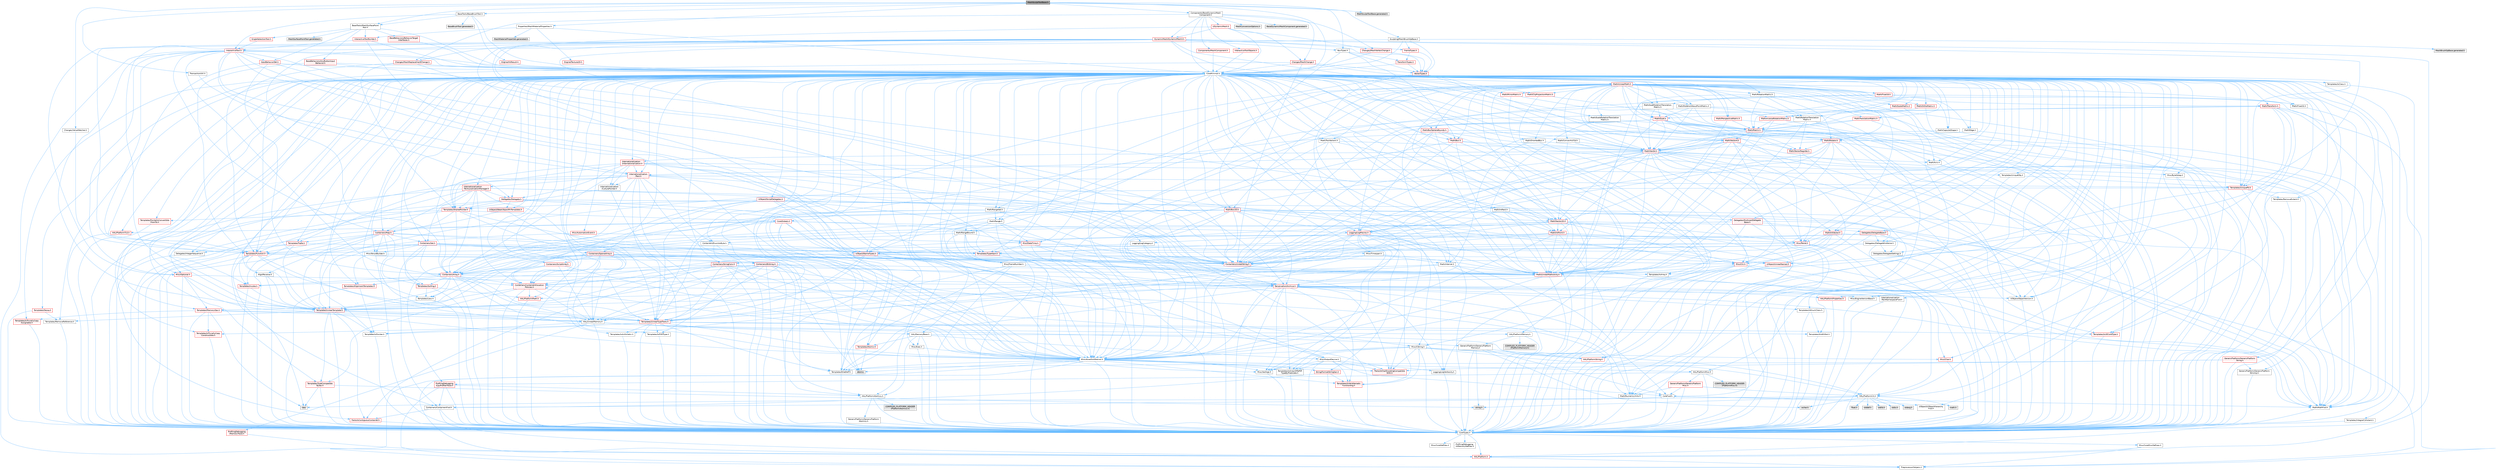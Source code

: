 digraph "MeshSculptToolBase.h"
{
 // INTERACTIVE_SVG=YES
 // LATEX_PDF_SIZE
  bgcolor="transparent";
  edge [fontname=Helvetica,fontsize=10,labelfontname=Helvetica,labelfontsize=10];
  node [fontname=Helvetica,fontsize=10,shape=box,height=0.2,width=0.4];
  Node1 [id="Node000001",label="MeshSculptToolBase.h",height=0.2,width=0.4,color="gray40", fillcolor="grey60", style="filled", fontcolor="black",tooltip=" "];
  Node1 -> Node2 [id="edge1_Node000001_Node000002",color="steelblue1",style="solid",tooltip=" "];
  Node2 [id="Node000002",label="CoreMinimal.h",height=0.2,width=0.4,color="grey40", fillcolor="white", style="filled",URL="$d7/d67/CoreMinimal_8h.html",tooltip=" "];
  Node2 -> Node3 [id="edge2_Node000002_Node000003",color="steelblue1",style="solid",tooltip=" "];
  Node3 [id="Node000003",label="CoreTypes.h",height=0.2,width=0.4,color="grey40", fillcolor="white", style="filled",URL="$dc/dec/CoreTypes_8h.html",tooltip=" "];
  Node3 -> Node4 [id="edge3_Node000003_Node000004",color="steelblue1",style="solid",tooltip=" "];
  Node4 [id="Node000004",label="HAL/Platform.h",height=0.2,width=0.4,color="red", fillcolor="#FFF0F0", style="filled",URL="$d9/dd0/Platform_8h.html",tooltip=" "];
  Node4 -> Node8 [id="edge4_Node000004_Node000008",color="steelblue1",style="solid",tooltip=" "];
  Node8 [id="Node000008",label="PreprocessorHelpers.h",height=0.2,width=0.4,color="grey40", fillcolor="white", style="filled",URL="$db/ddb/PreprocessorHelpers_8h.html",tooltip=" "];
  Node3 -> Node14 [id="edge5_Node000003_Node000014",color="steelblue1",style="solid",tooltip=" "];
  Node14 [id="Node000014",label="ProfilingDebugging\l/UMemoryDefines.h",height=0.2,width=0.4,color="grey40", fillcolor="white", style="filled",URL="$d2/da2/UMemoryDefines_8h.html",tooltip=" "];
  Node3 -> Node15 [id="edge6_Node000003_Node000015",color="steelblue1",style="solid",tooltip=" "];
  Node15 [id="Node000015",label="Misc/CoreMiscDefines.h",height=0.2,width=0.4,color="grey40", fillcolor="white", style="filled",URL="$da/d38/CoreMiscDefines_8h.html",tooltip=" "];
  Node15 -> Node4 [id="edge7_Node000015_Node000004",color="steelblue1",style="solid",tooltip=" "];
  Node15 -> Node8 [id="edge8_Node000015_Node000008",color="steelblue1",style="solid",tooltip=" "];
  Node3 -> Node16 [id="edge9_Node000003_Node000016",color="steelblue1",style="solid",tooltip=" "];
  Node16 [id="Node000016",label="Misc/CoreDefines.h",height=0.2,width=0.4,color="grey40", fillcolor="white", style="filled",URL="$d3/dd2/CoreDefines_8h.html",tooltip=" "];
  Node2 -> Node17 [id="edge10_Node000002_Node000017",color="steelblue1",style="solid",tooltip=" "];
  Node17 [id="Node000017",label="CoreFwd.h",height=0.2,width=0.4,color="grey40", fillcolor="white", style="filled",URL="$d1/d1e/CoreFwd_8h.html",tooltip=" "];
  Node17 -> Node3 [id="edge11_Node000017_Node000003",color="steelblue1",style="solid",tooltip=" "];
  Node17 -> Node18 [id="edge12_Node000017_Node000018",color="steelblue1",style="solid",tooltip=" "];
  Node18 [id="Node000018",label="Containers/ContainersFwd.h",height=0.2,width=0.4,color="grey40", fillcolor="white", style="filled",URL="$d4/d0a/ContainersFwd_8h.html",tooltip=" "];
  Node18 -> Node4 [id="edge13_Node000018_Node000004",color="steelblue1",style="solid",tooltip=" "];
  Node18 -> Node3 [id="edge14_Node000018_Node000003",color="steelblue1",style="solid",tooltip=" "];
  Node18 -> Node19 [id="edge15_Node000018_Node000019",color="steelblue1",style="solid",tooltip=" "];
  Node19 [id="Node000019",label="Traits/IsContiguousContainer.h",height=0.2,width=0.4,color="red", fillcolor="#FFF0F0", style="filled",URL="$d5/d3c/IsContiguousContainer_8h.html",tooltip=" "];
  Node19 -> Node3 [id="edge16_Node000019_Node000003",color="steelblue1",style="solid",tooltip=" "];
  Node17 -> Node22 [id="edge17_Node000017_Node000022",color="steelblue1",style="solid",tooltip=" "];
  Node22 [id="Node000022",label="Math/MathFwd.h",height=0.2,width=0.4,color="grey40", fillcolor="white", style="filled",URL="$d2/d10/MathFwd_8h.html",tooltip=" "];
  Node22 -> Node4 [id="edge18_Node000022_Node000004",color="steelblue1",style="solid",tooltip=" "];
  Node17 -> Node23 [id="edge19_Node000017_Node000023",color="steelblue1",style="solid",tooltip=" "];
  Node23 [id="Node000023",label="UObject/UObjectHierarchy\lFwd.h",height=0.2,width=0.4,color="grey40", fillcolor="white", style="filled",URL="$d3/d13/UObjectHierarchyFwd_8h.html",tooltip=" "];
  Node2 -> Node23 [id="edge20_Node000002_Node000023",color="steelblue1",style="solid",tooltip=" "];
  Node2 -> Node18 [id="edge21_Node000002_Node000018",color="steelblue1",style="solid",tooltip=" "];
  Node2 -> Node24 [id="edge22_Node000002_Node000024",color="steelblue1",style="solid",tooltip=" "];
  Node24 [id="Node000024",label="Misc/VarArgs.h",height=0.2,width=0.4,color="grey40", fillcolor="white", style="filled",URL="$d5/d6f/VarArgs_8h.html",tooltip=" "];
  Node24 -> Node3 [id="edge23_Node000024_Node000003",color="steelblue1",style="solid",tooltip=" "];
  Node2 -> Node25 [id="edge24_Node000002_Node000025",color="steelblue1",style="solid",tooltip=" "];
  Node25 [id="Node000025",label="Logging/LogVerbosity.h",height=0.2,width=0.4,color="grey40", fillcolor="white", style="filled",URL="$d2/d8f/LogVerbosity_8h.html",tooltip=" "];
  Node25 -> Node3 [id="edge25_Node000025_Node000003",color="steelblue1",style="solid",tooltip=" "];
  Node2 -> Node26 [id="edge26_Node000002_Node000026",color="steelblue1",style="solid",tooltip=" "];
  Node26 [id="Node000026",label="Misc/OutputDevice.h",height=0.2,width=0.4,color="grey40", fillcolor="white", style="filled",URL="$d7/d32/OutputDevice_8h.html",tooltip=" "];
  Node26 -> Node17 [id="edge27_Node000026_Node000017",color="steelblue1",style="solid",tooltip=" "];
  Node26 -> Node3 [id="edge28_Node000026_Node000003",color="steelblue1",style="solid",tooltip=" "];
  Node26 -> Node25 [id="edge29_Node000026_Node000025",color="steelblue1",style="solid",tooltip=" "];
  Node26 -> Node24 [id="edge30_Node000026_Node000024",color="steelblue1",style="solid",tooltip=" "];
  Node26 -> Node27 [id="edge31_Node000026_Node000027",color="steelblue1",style="solid",tooltip=" "];
  Node27 [id="Node000027",label="Templates/IsArrayOrRefOf\lTypeByPredicate.h",height=0.2,width=0.4,color="grey40", fillcolor="white", style="filled",URL="$d6/da1/IsArrayOrRefOfTypeByPredicate_8h.html",tooltip=" "];
  Node27 -> Node3 [id="edge32_Node000027_Node000003",color="steelblue1",style="solid",tooltip=" "];
  Node26 -> Node28 [id="edge33_Node000026_Node000028",color="steelblue1",style="solid",tooltip=" "];
  Node28 [id="Node000028",label="Templates/IsValidVariadic\lFunctionArg.h",height=0.2,width=0.4,color="red", fillcolor="#FFF0F0", style="filled",URL="$d0/dc8/IsValidVariadicFunctionArg_8h.html",tooltip=" "];
  Node28 -> Node3 [id="edge34_Node000028_Node000003",color="steelblue1",style="solid",tooltip=" "];
  Node26 -> Node30 [id="edge35_Node000026_Node000030",color="steelblue1",style="solid",tooltip=" "];
  Node30 [id="Node000030",label="Traits/IsCharEncodingCompatible\lWith.h",height=0.2,width=0.4,color="red", fillcolor="#FFF0F0", style="filled",URL="$df/dd1/IsCharEncodingCompatibleWith_8h.html",tooltip=" "];
  Node2 -> Node32 [id="edge36_Node000002_Node000032",color="steelblue1",style="solid",tooltip=" "];
  Node32 [id="Node000032",label="HAL/PlatformCrt.h",height=0.2,width=0.4,color="grey40", fillcolor="white", style="filled",URL="$d8/d75/PlatformCrt_8h.html",tooltip=" "];
  Node32 -> Node33 [id="edge37_Node000032_Node000033",color="steelblue1",style="solid",tooltip=" "];
  Node33 [id="Node000033",label="new",height=0.2,width=0.4,color="grey60", fillcolor="#E0E0E0", style="filled",tooltip=" "];
  Node32 -> Node34 [id="edge38_Node000032_Node000034",color="steelblue1",style="solid",tooltip=" "];
  Node34 [id="Node000034",label="wchar.h",height=0.2,width=0.4,color="grey60", fillcolor="#E0E0E0", style="filled",tooltip=" "];
  Node32 -> Node35 [id="edge39_Node000032_Node000035",color="steelblue1",style="solid",tooltip=" "];
  Node35 [id="Node000035",label="stddef.h",height=0.2,width=0.4,color="grey60", fillcolor="#E0E0E0", style="filled",tooltip=" "];
  Node32 -> Node36 [id="edge40_Node000032_Node000036",color="steelblue1",style="solid",tooltip=" "];
  Node36 [id="Node000036",label="stdlib.h",height=0.2,width=0.4,color="grey60", fillcolor="#E0E0E0", style="filled",tooltip=" "];
  Node32 -> Node37 [id="edge41_Node000032_Node000037",color="steelblue1",style="solid",tooltip=" "];
  Node37 [id="Node000037",label="stdio.h",height=0.2,width=0.4,color="grey60", fillcolor="#E0E0E0", style="filled",tooltip=" "];
  Node32 -> Node38 [id="edge42_Node000032_Node000038",color="steelblue1",style="solid",tooltip=" "];
  Node38 [id="Node000038",label="stdarg.h",height=0.2,width=0.4,color="grey60", fillcolor="#E0E0E0", style="filled",tooltip=" "];
  Node32 -> Node39 [id="edge43_Node000032_Node000039",color="steelblue1",style="solid",tooltip=" "];
  Node39 [id="Node000039",label="math.h",height=0.2,width=0.4,color="grey60", fillcolor="#E0E0E0", style="filled",tooltip=" "];
  Node32 -> Node40 [id="edge44_Node000032_Node000040",color="steelblue1",style="solid",tooltip=" "];
  Node40 [id="Node000040",label="float.h",height=0.2,width=0.4,color="grey60", fillcolor="#E0E0E0", style="filled",tooltip=" "];
  Node32 -> Node41 [id="edge45_Node000032_Node000041",color="steelblue1",style="solid",tooltip=" "];
  Node41 [id="Node000041",label="string.h",height=0.2,width=0.4,color="grey60", fillcolor="#E0E0E0", style="filled",tooltip=" "];
  Node2 -> Node42 [id="edge46_Node000002_Node000042",color="steelblue1",style="solid",tooltip=" "];
  Node42 [id="Node000042",label="HAL/PlatformMisc.h",height=0.2,width=0.4,color="grey40", fillcolor="white", style="filled",URL="$d0/df5/PlatformMisc_8h.html",tooltip=" "];
  Node42 -> Node3 [id="edge47_Node000042_Node000003",color="steelblue1",style="solid",tooltip=" "];
  Node42 -> Node43 [id="edge48_Node000042_Node000043",color="steelblue1",style="solid",tooltip=" "];
  Node43 [id="Node000043",label="GenericPlatform/GenericPlatform\lMisc.h",height=0.2,width=0.4,color="red", fillcolor="#FFF0F0", style="filled",URL="$db/d9a/GenericPlatformMisc_8h.html",tooltip=" "];
  Node43 -> Node17 [id="edge49_Node000043_Node000017",color="steelblue1",style="solid",tooltip=" "];
  Node43 -> Node3 [id="edge50_Node000043_Node000003",color="steelblue1",style="solid",tooltip=" "];
  Node43 -> Node32 [id="edge51_Node000043_Node000032",color="steelblue1",style="solid",tooltip=" "];
  Node43 -> Node47 [id="edge52_Node000043_Node000047",color="steelblue1",style="solid",tooltip=" "];
  Node47 [id="Node000047",label="Math/NumericLimits.h",height=0.2,width=0.4,color="grey40", fillcolor="white", style="filled",URL="$df/d1b/NumericLimits_8h.html",tooltip=" "];
  Node47 -> Node3 [id="edge53_Node000047_Node000003",color="steelblue1",style="solid",tooltip=" "];
  Node42 -> Node52 [id="edge54_Node000042_Node000052",color="steelblue1",style="solid",tooltip=" "];
  Node52 [id="Node000052",label="COMPILED_PLATFORM_HEADER\l(PlatformMisc.h)",height=0.2,width=0.4,color="grey60", fillcolor="#E0E0E0", style="filled",tooltip=" "];
  Node42 -> Node53 [id="edge55_Node000042_Node000053",color="steelblue1",style="solid",tooltip=" "];
  Node53 [id="Node000053",label="ProfilingDebugging\l/CpuProfilerTrace.h",height=0.2,width=0.4,color="red", fillcolor="#FFF0F0", style="filled",URL="$da/dcb/CpuProfilerTrace_8h.html",tooltip=" "];
  Node53 -> Node3 [id="edge56_Node000053_Node000003",color="steelblue1",style="solid",tooltip=" "];
  Node53 -> Node18 [id="edge57_Node000053_Node000018",color="steelblue1",style="solid",tooltip=" "];
  Node53 -> Node54 [id="edge58_Node000053_Node000054",color="steelblue1",style="solid",tooltip=" "];
  Node54 [id="Node000054",label="HAL/PlatformAtomics.h",height=0.2,width=0.4,color="grey40", fillcolor="white", style="filled",URL="$d3/d36/PlatformAtomics_8h.html",tooltip=" "];
  Node54 -> Node3 [id="edge59_Node000054_Node000003",color="steelblue1",style="solid",tooltip=" "];
  Node54 -> Node55 [id="edge60_Node000054_Node000055",color="steelblue1",style="solid",tooltip=" "];
  Node55 [id="Node000055",label="GenericPlatform/GenericPlatform\lAtomics.h",height=0.2,width=0.4,color="grey40", fillcolor="white", style="filled",URL="$da/d72/GenericPlatformAtomics_8h.html",tooltip=" "];
  Node55 -> Node3 [id="edge61_Node000055_Node000003",color="steelblue1",style="solid",tooltip=" "];
  Node54 -> Node56 [id="edge62_Node000054_Node000056",color="steelblue1",style="solid",tooltip=" "];
  Node56 [id="Node000056",label="COMPILED_PLATFORM_HEADER\l(PlatformAtomics.h)",height=0.2,width=0.4,color="grey60", fillcolor="#E0E0E0", style="filled",tooltip=" "];
  Node53 -> Node8 [id="edge63_Node000053_Node000008",color="steelblue1",style="solid",tooltip=" "];
  Node2 -> Node61 [id="edge64_Node000002_Node000061",color="steelblue1",style="solid",tooltip=" "];
  Node61 [id="Node000061",label="Misc/AssertionMacros.h",height=0.2,width=0.4,color="grey40", fillcolor="white", style="filled",URL="$d0/dfa/AssertionMacros_8h.html",tooltip=" "];
  Node61 -> Node3 [id="edge65_Node000061_Node000003",color="steelblue1",style="solid",tooltip=" "];
  Node61 -> Node4 [id="edge66_Node000061_Node000004",color="steelblue1",style="solid",tooltip=" "];
  Node61 -> Node42 [id="edge67_Node000061_Node000042",color="steelblue1",style="solid",tooltip=" "];
  Node61 -> Node8 [id="edge68_Node000061_Node000008",color="steelblue1",style="solid",tooltip=" "];
  Node61 -> Node62 [id="edge69_Node000061_Node000062",color="steelblue1",style="solid",tooltip=" "];
  Node62 [id="Node000062",label="Templates/EnableIf.h",height=0.2,width=0.4,color="grey40", fillcolor="white", style="filled",URL="$d7/d60/EnableIf_8h.html",tooltip=" "];
  Node62 -> Node3 [id="edge70_Node000062_Node000003",color="steelblue1",style="solid",tooltip=" "];
  Node61 -> Node27 [id="edge71_Node000061_Node000027",color="steelblue1",style="solid",tooltip=" "];
  Node61 -> Node28 [id="edge72_Node000061_Node000028",color="steelblue1",style="solid",tooltip=" "];
  Node61 -> Node30 [id="edge73_Node000061_Node000030",color="steelblue1",style="solid",tooltip=" "];
  Node61 -> Node24 [id="edge74_Node000061_Node000024",color="steelblue1",style="solid",tooltip=" "];
  Node61 -> Node63 [id="edge75_Node000061_Node000063",color="steelblue1",style="solid",tooltip=" "];
  Node63 [id="Node000063",label="String/FormatStringSan.h",height=0.2,width=0.4,color="red", fillcolor="#FFF0F0", style="filled",URL="$d3/d8b/FormatStringSan_8h.html",tooltip=" "];
  Node63 -> Node3 [id="edge76_Node000063_Node000003",color="steelblue1",style="solid",tooltip=" "];
  Node63 -> Node28 [id="edge77_Node000063_Node000028",color="steelblue1",style="solid",tooltip=" "];
  Node63 -> Node18 [id="edge78_Node000063_Node000018",color="steelblue1",style="solid",tooltip=" "];
  Node61 -> Node69 [id="edge79_Node000061_Node000069",color="steelblue1",style="solid",tooltip=" "];
  Node69 [id="Node000069",label="atomic",height=0.2,width=0.4,color="grey60", fillcolor="#E0E0E0", style="filled",tooltip=" "];
  Node2 -> Node70 [id="edge80_Node000002_Node000070",color="steelblue1",style="solid",tooltip=" "];
  Node70 [id="Node000070",label="Templates/IsPointer.h",height=0.2,width=0.4,color="grey40", fillcolor="white", style="filled",URL="$d7/d05/IsPointer_8h.html",tooltip=" "];
  Node70 -> Node3 [id="edge81_Node000070_Node000003",color="steelblue1",style="solid",tooltip=" "];
  Node2 -> Node71 [id="edge82_Node000002_Node000071",color="steelblue1",style="solid",tooltip=" "];
  Node71 [id="Node000071",label="HAL/PlatformMemory.h",height=0.2,width=0.4,color="grey40", fillcolor="white", style="filled",URL="$de/d68/PlatformMemory_8h.html",tooltip=" "];
  Node71 -> Node3 [id="edge83_Node000071_Node000003",color="steelblue1",style="solid",tooltip=" "];
  Node71 -> Node72 [id="edge84_Node000071_Node000072",color="steelblue1",style="solid",tooltip=" "];
  Node72 [id="Node000072",label="GenericPlatform/GenericPlatform\lMemory.h",height=0.2,width=0.4,color="grey40", fillcolor="white", style="filled",URL="$dd/d22/GenericPlatformMemory_8h.html",tooltip=" "];
  Node72 -> Node17 [id="edge85_Node000072_Node000017",color="steelblue1",style="solid",tooltip=" "];
  Node72 -> Node3 [id="edge86_Node000072_Node000003",color="steelblue1",style="solid",tooltip=" "];
  Node72 -> Node73 [id="edge87_Node000072_Node000073",color="steelblue1",style="solid",tooltip=" "];
  Node73 [id="Node000073",label="HAL/PlatformString.h",height=0.2,width=0.4,color="red", fillcolor="#FFF0F0", style="filled",URL="$db/db5/PlatformString_8h.html",tooltip=" "];
  Node73 -> Node3 [id="edge88_Node000073_Node000003",color="steelblue1",style="solid",tooltip=" "];
  Node72 -> Node41 [id="edge89_Node000072_Node000041",color="steelblue1",style="solid",tooltip=" "];
  Node72 -> Node34 [id="edge90_Node000072_Node000034",color="steelblue1",style="solid",tooltip=" "];
  Node71 -> Node75 [id="edge91_Node000071_Node000075",color="steelblue1",style="solid",tooltip=" "];
  Node75 [id="Node000075",label="COMPILED_PLATFORM_HEADER\l(PlatformMemory.h)",height=0.2,width=0.4,color="grey60", fillcolor="#E0E0E0", style="filled",tooltip=" "];
  Node2 -> Node54 [id="edge92_Node000002_Node000054",color="steelblue1",style="solid",tooltip=" "];
  Node2 -> Node76 [id="edge93_Node000002_Node000076",color="steelblue1",style="solid",tooltip=" "];
  Node76 [id="Node000076",label="Misc/Exec.h",height=0.2,width=0.4,color="grey40", fillcolor="white", style="filled",URL="$de/ddb/Exec_8h.html",tooltip=" "];
  Node76 -> Node3 [id="edge94_Node000076_Node000003",color="steelblue1",style="solid",tooltip=" "];
  Node76 -> Node61 [id="edge95_Node000076_Node000061",color="steelblue1",style="solid",tooltip=" "];
  Node2 -> Node77 [id="edge96_Node000002_Node000077",color="steelblue1",style="solid",tooltip=" "];
  Node77 [id="Node000077",label="HAL/MemoryBase.h",height=0.2,width=0.4,color="grey40", fillcolor="white", style="filled",URL="$d6/d9f/MemoryBase_8h.html",tooltip=" "];
  Node77 -> Node3 [id="edge97_Node000077_Node000003",color="steelblue1",style="solid",tooltip=" "];
  Node77 -> Node54 [id="edge98_Node000077_Node000054",color="steelblue1",style="solid",tooltip=" "];
  Node77 -> Node32 [id="edge99_Node000077_Node000032",color="steelblue1",style="solid",tooltip=" "];
  Node77 -> Node76 [id="edge100_Node000077_Node000076",color="steelblue1",style="solid",tooltip=" "];
  Node77 -> Node26 [id="edge101_Node000077_Node000026",color="steelblue1",style="solid",tooltip=" "];
  Node77 -> Node78 [id="edge102_Node000077_Node000078",color="steelblue1",style="solid",tooltip=" "];
  Node78 [id="Node000078",label="Templates/Atomic.h",height=0.2,width=0.4,color="red", fillcolor="#FFF0F0", style="filled",URL="$d3/d91/Atomic_8h.html",tooltip=" "];
  Node78 -> Node69 [id="edge103_Node000078_Node000069",color="steelblue1",style="solid",tooltip=" "];
  Node2 -> Node87 [id="edge104_Node000002_Node000087",color="steelblue1",style="solid",tooltip=" "];
  Node87 [id="Node000087",label="HAL/UnrealMemory.h",height=0.2,width=0.4,color="grey40", fillcolor="white", style="filled",URL="$d9/d96/UnrealMemory_8h.html",tooltip=" "];
  Node87 -> Node3 [id="edge105_Node000087_Node000003",color="steelblue1",style="solid",tooltip=" "];
  Node87 -> Node72 [id="edge106_Node000087_Node000072",color="steelblue1",style="solid",tooltip=" "];
  Node87 -> Node77 [id="edge107_Node000087_Node000077",color="steelblue1",style="solid",tooltip=" "];
  Node87 -> Node71 [id="edge108_Node000087_Node000071",color="steelblue1",style="solid",tooltip=" "];
  Node87 -> Node88 [id="edge109_Node000087_Node000088",color="steelblue1",style="solid",tooltip=" "];
  Node88 [id="Node000088",label="ProfilingDebugging\l/MemoryTrace.h",height=0.2,width=0.4,color="red", fillcolor="#FFF0F0", style="filled",URL="$da/dd7/MemoryTrace_8h.html",tooltip=" "];
  Node88 -> Node4 [id="edge110_Node000088_Node000004",color="steelblue1",style="solid",tooltip=" "];
  Node87 -> Node70 [id="edge111_Node000087_Node000070",color="steelblue1",style="solid",tooltip=" "];
  Node2 -> Node89 [id="edge112_Node000002_Node000089",color="steelblue1",style="solid",tooltip=" "];
  Node89 [id="Node000089",label="Templates/IsArithmetic.h",height=0.2,width=0.4,color="grey40", fillcolor="white", style="filled",URL="$d2/d5d/IsArithmetic_8h.html",tooltip=" "];
  Node89 -> Node3 [id="edge113_Node000089_Node000003",color="steelblue1",style="solid",tooltip=" "];
  Node2 -> Node83 [id="edge114_Node000002_Node000083",color="steelblue1",style="solid",tooltip=" "];
  Node83 [id="Node000083",label="Templates/AndOrNot.h",height=0.2,width=0.4,color="grey40", fillcolor="white", style="filled",URL="$db/d0a/AndOrNot_8h.html",tooltip=" "];
  Node83 -> Node3 [id="edge115_Node000083_Node000003",color="steelblue1",style="solid",tooltip=" "];
  Node2 -> Node90 [id="edge116_Node000002_Node000090",color="steelblue1",style="solid",tooltip=" "];
  Node90 [id="Node000090",label="Templates/IsPODType.h",height=0.2,width=0.4,color="grey40", fillcolor="white", style="filled",URL="$d7/db1/IsPODType_8h.html",tooltip=" "];
  Node90 -> Node3 [id="edge117_Node000090_Node000003",color="steelblue1",style="solid",tooltip=" "];
  Node2 -> Node91 [id="edge118_Node000002_Node000091",color="steelblue1",style="solid",tooltip=" "];
  Node91 [id="Node000091",label="Templates/IsUECoreType.h",height=0.2,width=0.4,color="red", fillcolor="#FFF0F0", style="filled",URL="$d1/db8/IsUECoreType_8h.html",tooltip=" "];
  Node91 -> Node3 [id="edge119_Node000091_Node000003",color="steelblue1",style="solid",tooltip=" "];
  Node2 -> Node84 [id="edge120_Node000002_Node000084",color="steelblue1",style="solid",tooltip=" "];
  Node84 [id="Node000084",label="Templates/IsTriviallyCopy\lConstructible.h",height=0.2,width=0.4,color="red", fillcolor="#FFF0F0", style="filled",URL="$d3/d78/IsTriviallyCopyConstructible_8h.html",tooltip=" "];
  Node84 -> Node3 [id="edge121_Node000084_Node000003",color="steelblue1",style="solid",tooltip=" "];
  Node2 -> Node92 [id="edge122_Node000002_Node000092",color="steelblue1",style="solid",tooltip=" "];
  Node92 [id="Node000092",label="Templates/UnrealTypeTraits.h",height=0.2,width=0.4,color="red", fillcolor="#FFF0F0", style="filled",URL="$d2/d2d/UnrealTypeTraits_8h.html",tooltip=" "];
  Node92 -> Node3 [id="edge123_Node000092_Node000003",color="steelblue1",style="solid",tooltip=" "];
  Node92 -> Node70 [id="edge124_Node000092_Node000070",color="steelblue1",style="solid",tooltip=" "];
  Node92 -> Node61 [id="edge125_Node000092_Node000061",color="steelblue1",style="solid",tooltip=" "];
  Node92 -> Node83 [id="edge126_Node000092_Node000083",color="steelblue1",style="solid",tooltip=" "];
  Node92 -> Node62 [id="edge127_Node000092_Node000062",color="steelblue1",style="solid",tooltip=" "];
  Node92 -> Node89 [id="edge128_Node000092_Node000089",color="steelblue1",style="solid",tooltip=" "];
  Node92 -> Node90 [id="edge129_Node000092_Node000090",color="steelblue1",style="solid",tooltip=" "];
  Node92 -> Node91 [id="edge130_Node000092_Node000091",color="steelblue1",style="solid",tooltip=" "];
  Node92 -> Node84 [id="edge131_Node000092_Node000084",color="steelblue1",style="solid",tooltip=" "];
  Node2 -> Node62 [id="edge132_Node000002_Node000062",color="steelblue1",style="solid",tooltip=" "];
  Node2 -> Node94 [id="edge133_Node000002_Node000094",color="steelblue1",style="solid",tooltip=" "];
  Node94 [id="Node000094",label="Templates/RemoveReference.h",height=0.2,width=0.4,color="grey40", fillcolor="white", style="filled",URL="$da/dbe/RemoveReference_8h.html",tooltip=" "];
  Node94 -> Node3 [id="edge134_Node000094_Node000003",color="steelblue1",style="solid",tooltip=" "];
  Node2 -> Node95 [id="edge135_Node000002_Node000095",color="steelblue1",style="solid",tooltip=" "];
  Node95 [id="Node000095",label="Templates/IntegralConstant.h",height=0.2,width=0.4,color="grey40", fillcolor="white", style="filled",URL="$db/d1b/IntegralConstant_8h.html",tooltip=" "];
  Node95 -> Node3 [id="edge136_Node000095_Node000003",color="steelblue1",style="solid",tooltip=" "];
  Node2 -> Node96 [id="edge137_Node000002_Node000096",color="steelblue1",style="solid",tooltip=" "];
  Node96 [id="Node000096",label="Templates/IsClass.h",height=0.2,width=0.4,color="grey40", fillcolor="white", style="filled",URL="$db/dcb/IsClass_8h.html",tooltip=" "];
  Node96 -> Node3 [id="edge138_Node000096_Node000003",color="steelblue1",style="solid",tooltip=" "];
  Node2 -> Node97 [id="edge139_Node000002_Node000097",color="steelblue1",style="solid",tooltip=" "];
  Node97 [id="Node000097",label="Templates/TypeCompatible\lBytes.h",height=0.2,width=0.4,color="red", fillcolor="#FFF0F0", style="filled",URL="$df/d0a/TypeCompatibleBytes_8h.html",tooltip=" "];
  Node97 -> Node3 [id="edge140_Node000097_Node000003",color="steelblue1",style="solid",tooltip=" "];
  Node97 -> Node41 [id="edge141_Node000097_Node000041",color="steelblue1",style="solid",tooltip=" "];
  Node97 -> Node33 [id="edge142_Node000097_Node000033",color="steelblue1",style="solid",tooltip=" "];
  Node2 -> Node19 [id="edge143_Node000002_Node000019",color="steelblue1",style="solid",tooltip=" "];
  Node2 -> Node98 [id="edge144_Node000002_Node000098",color="steelblue1",style="solid",tooltip=" "];
  Node98 [id="Node000098",label="Templates/UnrealTemplate.h",height=0.2,width=0.4,color="red", fillcolor="#FFF0F0", style="filled",URL="$d4/d24/UnrealTemplate_8h.html",tooltip=" "];
  Node98 -> Node3 [id="edge145_Node000098_Node000003",color="steelblue1",style="solid",tooltip=" "];
  Node98 -> Node70 [id="edge146_Node000098_Node000070",color="steelblue1",style="solid",tooltip=" "];
  Node98 -> Node87 [id="edge147_Node000098_Node000087",color="steelblue1",style="solid",tooltip=" "];
  Node98 -> Node92 [id="edge148_Node000098_Node000092",color="steelblue1",style="solid",tooltip=" "];
  Node98 -> Node94 [id="edge149_Node000098_Node000094",color="steelblue1",style="solid",tooltip=" "];
  Node98 -> Node97 [id="edge150_Node000098_Node000097",color="steelblue1",style="solid",tooltip=" "];
  Node98 -> Node19 [id="edge151_Node000098_Node000019",color="steelblue1",style="solid",tooltip=" "];
  Node2 -> Node47 [id="edge152_Node000002_Node000047",color="steelblue1",style="solid",tooltip=" "];
  Node2 -> Node102 [id="edge153_Node000002_Node000102",color="steelblue1",style="solid",tooltip=" "];
  Node102 [id="Node000102",label="HAL/PlatformMath.h",height=0.2,width=0.4,color="red", fillcolor="#FFF0F0", style="filled",URL="$dc/d53/PlatformMath_8h.html",tooltip=" "];
  Node102 -> Node3 [id="edge154_Node000102_Node000003",color="steelblue1",style="solid",tooltip=" "];
  Node2 -> Node85 [id="edge155_Node000002_Node000085",color="steelblue1",style="solid",tooltip=" "];
  Node85 [id="Node000085",label="Templates/IsTriviallyCopy\lAssignable.h",height=0.2,width=0.4,color="red", fillcolor="#FFF0F0", style="filled",URL="$d2/df2/IsTriviallyCopyAssignable_8h.html",tooltip=" "];
  Node85 -> Node3 [id="edge156_Node000085_Node000003",color="steelblue1",style="solid",tooltip=" "];
  Node2 -> Node110 [id="edge157_Node000002_Node000110",color="steelblue1",style="solid",tooltip=" "];
  Node110 [id="Node000110",label="Templates/MemoryOps.h",height=0.2,width=0.4,color="red", fillcolor="#FFF0F0", style="filled",URL="$db/dea/MemoryOps_8h.html",tooltip=" "];
  Node110 -> Node3 [id="edge158_Node000110_Node000003",color="steelblue1",style="solid",tooltip=" "];
  Node110 -> Node87 [id="edge159_Node000110_Node000087",color="steelblue1",style="solid",tooltip=" "];
  Node110 -> Node85 [id="edge160_Node000110_Node000085",color="steelblue1",style="solid",tooltip=" "];
  Node110 -> Node84 [id="edge161_Node000110_Node000084",color="steelblue1",style="solid",tooltip=" "];
  Node110 -> Node92 [id="edge162_Node000110_Node000092",color="steelblue1",style="solid",tooltip=" "];
  Node110 -> Node33 [id="edge163_Node000110_Node000033",color="steelblue1",style="solid",tooltip=" "];
  Node2 -> Node111 [id="edge164_Node000002_Node000111",color="steelblue1",style="solid",tooltip=" "];
  Node111 [id="Node000111",label="Containers/ContainerAllocation\lPolicies.h",height=0.2,width=0.4,color="red", fillcolor="#FFF0F0", style="filled",URL="$d7/dff/ContainerAllocationPolicies_8h.html",tooltip=" "];
  Node111 -> Node3 [id="edge165_Node000111_Node000003",color="steelblue1",style="solid",tooltip=" "];
  Node111 -> Node111 [id="edge166_Node000111_Node000111",color="steelblue1",style="solid",tooltip=" "];
  Node111 -> Node102 [id="edge167_Node000111_Node000102",color="steelblue1",style="solid",tooltip=" "];
  Node111 -> Node87 [id="edge168_Node000111_Node000087",color="steelblue1",style="solid",tooltip=" "];
  Node111 -> Node47 [id="edge169_Node000111_Node000047",color="steelblue1",style="solid",tooltip=" "];
  Node111 -> Node61 [id="edge170_Node000111_Node000061",color="steelblue1",style="solid",tooltip=" "];
  Node111 -> Node110 [id="edge171_Node000111_Node000110",color="steelblue1",style="solid",tooltip=" "];
  Node111 -> Node97 [id="edge172_Node000111_Node000097",color="steelblue1",style="solid",tooltip=" "];
  Node2 -> Node114 [id="edge173_Node000002_Node000114",color="steelblue1",style="solid",tooltip=" "];
  Node114 [id="Node000114",label="Templates/IsEnumClass.h",height=0.2,width=0.4,color="grey40", fillcolor="white", style="filled",URL="$d7/d15/IsEnumClass_8h.html",tooltip=" "];
  Node114 -> Node3 [id="edge174_Node000114_Node000003",color="steelblue1",style="solid",tooltip=" "];
  Node114 -> Node83 [id="edge175_Node000114_Node000083",color="steelblue1",style="solid",tooltip=" "];
  Node2 -> Node115 [id="edge176_Node000002_Node000115",color="steelblue1",style="solid",tooltip=" "];
  Node115 [id="Node000115",label="HAL/PlatformProperties.h",height=0.2,width=0.4,color="red", fillcolor="#FFF0F0", style="filled",URL="$d9/db0/PlatformProperties_8h.html",tooltip=" "];
  Node115 -> Node3 [id="edge177_Node000115_Node000003",color="steelblue1",style="solid",tooltip=" "];
  Node2 -> Node118 [id="edge178_Node000002_Node000118",color="steelblue1",style="solid",tooltip=" "];
  Node118 [id="Node000118",label="Misc/EngineVersionBase.h",height=0.2,width=0.4,color="grey40", fillcolor="white", style="filled",URL="$d5/d2b/EngineVersionBase_8h.html",tooltip=" "];
  Node118 -> Node3 [id="edge179_Node000118_Node000003",color="steelblue1",style="solid",tooltip=" "];
  Node2 -> Node119 [id="edge180_Node000002_Node000119",color="steelblue1",style="solid",tooltip=" "];
  Node119 [id="Node000119",label="Internationalization\l/TextNamespaceFwd.h",height=0.2,width=0.4,color="grey40", fillcolor="white", style="filled",URL="$d8/d97/TextNamespaceFwd_8h.html",tooltip=" "];
  Node119 -> Node3 [id="edge181_Node000119_Node000003",color="steelblue1",style="solid",tooltip=" "];
  Node2 -> Node120 [id="edge182_Node000002_Node000120",color="steelblue1",style="solid",tooltip=" "];
  Node120 [id="Node000120",label="Serialization/Archive.h",height=0.2,width=0.4,color="red", fillcolor="#FFF0F0", style="filled",URL="$d7/d3b/Archive_8h.html",tooltip=" "];
  Node120 -> Node17 [id="edge183_Node000120_Node000017",color="steelblue1",style="solid",tooltip=" "];
  Node120 -> Node3 [id="edge184_Node000120_Node000003",color="steelblue1",style="solid",tooltip=" "];
  Node120 -> Node115 [id="edge185_Node000120_Node000115",color="steelblue1",style="solid",tooltip=" "];
  Node120 -> Node119 [id="edge186_Node000120_Node000119",color="steelblue1",style="solid",tooltip=" "];
  Node120 -> Node22 [id="edge187_Node000120_Node000022",color="steelblue1",style="solid",tooltip=" "];
  Node120 -> Node61 [id="edge188_Node000120_Node000061",color="steelblue1",style="solid",tooltip=" "];
  Node120 -> Node118 [id="edge189_Node000120_Node000118",color="steelblue1",style="solid",tooltip=" "];
  Node120 -> Node24 [id="edge190_Node000120_Node000024",color="steelblue1",style="solid",tooltip=" "];
  Node120 -> Node62 [id="edge191_Node000120_Node000062",color="steelblue1",style="solid",tooltip=" "];
  Node120 -> Node27 [id="edge192_Node000120_Node000027",color="steelblue1",style="solid",tooltip=" "];
  Node120 -> Node114 [id="edge193_Node000120_Node000114",color="steelblue1",style="solid",tooltip=" "];
  Node120 -> Node28 [id="edge194_Node000120_Node000028",color="steelblue1",style="solid",tooltip=" "];
  Node120 -> Node98 [id="edge195_Node000120_Node000098",color="steelblue1",style="solid",tooltip=" "];
  Node120 -> Node30 [id="edge196_Node000120_Node000030",color="steelblue1",style="solid",tooltip=" "];
  Node120 -> Node123 [id="edge197_Node000120_Node000123",color="steelblue1",style="solid",tooltip=" "];
  Node123 [id="Node000123",label="UObject/ObjectVersion.h",height=0.2,width=0.4,color="grey40", fillcolor="white", style="filled",URL="$da/d63/ObjectVersion_8h.html",tooltip=" "];
  Node123 -> Node3 [id="edge198_Node000123_Node000003",color="steelblue1",style="solid",tooltip=" "];
  Node2 -> Node124 [id="edge199_Node000002_Node000124",color="steelblue1",style="solid",tooltip=" "];
  Node124 [id="Node000124",label="Templates/Less.h",height=0.2,width=0.4,color="grey40", fillcolor="white", style="filled",URL="$de/dc8/Less_8h.html",tooltip=" "];
  Node124 -> Node3 [id="edge200_Node000124_Node000003",color="steelblue1",style="solid",tooltip=" "];
  Node124 -> Node98 [id="edge201_Node000124_Node000098",color="steelblue1",style="solid",tooltip=" "];
  Node2 -> Node125 [id="edge202_Node000002_Node000125",color="steelblue1",style="solid",tooltip=" "];
  Node125 [id="Node000125",label="Templates/Sorting.h",height=0.2,width=0.4,color="red", fillcolor="#FFF0F0", style="filled",URL="$d3/d9e/Sorting_8h.html",tooltip=" "];
  Node125 -> Node3 [id="edge203_Node000125_Node000003",color="steelblue1",style="solid",tooltip=" "];
  Node125 -> Node102 [id="edge204_Node000125_Node000102",color="steelblue1",style="solid",tooltip=" "];
  Node125 -> Node124 [id="edge205_Node000125_Node000124",color="steelblue1",style="solid",tooltip=" "];
  Node2 -> Node136 [id="edge206_Node000002_Node000136",color="steelblue1",style="solid",tooltip=" "];
  Node136 [id="Node000136",label="Misc/Char.h",height=0.2,width=0.4,color="red", fillcolor="#FFF0F0", style="filled",URL="$d0/d58/Char_8h.html",tooltip=" "];
  Node136 -> Node3 [id="edge207_Node000136_Node000003",color="steelblue1",style="solid",tooltip=" "];
  Node2 -> Node139 [id="edge208_Node000002_Node000139",color="steelblue1",style="solid",tooltip=" "];
  Node139 [id="Node000139",label="GenericPlatform/GenericPlatform\lStricmp.h",height=0.2,width=0.4,color="grey40", fillcolor="white", style="filled",URL="$d2/d86/GenericPlatformStricmp_8h.html",tooltip=" "];
  Node139 -> Node3 [id="edge209_Node000139_Node000003",color="steelblue1",style="solid",tooltip=" "];
  Node2 -> Node140 [id="edge210_Node000002_Node000140",color="steelblue1",style="solid",tooltip=" "];
  Node140 [id="Node000140",label="GenericPlatform/GenericPlatform\lString.h",height=0.2,width=0.4,color="red", fillcolor="#FFF0F0", style="filled",URL="$dd/d20/GenericPlatformString_8h.html",tooltip=" "];
  Node140 -> Node3 [id="edge211_Node000140_Node000003",color="steelblue1",style="solid",tooltip=" "];
  Node140 -> Node139 [id="edge212_Node000140_Node000139",color="steelblue1",style="solid",tooltip=" "];
  Node140 -> Node62 [id="edge213_Node000140_Node000062",color="steelblue1",style="solid",tooltip=" "];
  Node140 -> Node30 [id="edge214_Node000140_Node000030",color="steelblue1",style="solid",tooltip=" "];
  Node2 -> Node73 [id="edge215_Node000002_Node000073",color="steelblue1",style="solid",tooltip=" "];
  Node2 -> Node143 [id="edge216_Node000002_Node000143",color="steelblue1",style="solid",tooltip=" "];
  Node143 [id="Node000143",label="Misc/CString.h",height=0.2,width=0.4,color="grey40", fillcolor="white", style="filled",URL="$d2/d49/CString_8h.html",tooltip=" "];
  Node143 -> Node3 [id="edge217_Node000143_Node000003",color="steelblue1",style="solid",tooltip=" "];
  Node143 -> Node32 [id="edge218_Node000143_Node000032",color="steelblue1",style="solid",tooltip=" "];
  Node143 -> Node73 [id="edge219_Node000143_Node000073",color="steelblue1",style="solid",tooltip=" "];
  Node143 -> Node61 [id="edge220_Node000143_Node000061",color="steelblue1",style="solid",tooltip=" "];
  Node143 -> Node136 [id="edge221_Node000143_Node000136",color="steelblue1",style="solid",tooltip=" "];
  Node143 -> Node24 [id="edge222_Node000143_Node000024",color="steelblue1",style="solid",tooltip=" "];
  Node143 -> Node27 [id="edge223_Node000143_Node000027",color="steelblue1",style="solid",tooltip=" "];
  Node143 -> Node28 [id="edge224_Node000143_Node000028",color="steelblue1",style="solid",tooltip=" "];
  Node143 -> Node30 [id="edge225_Node000143_Node000030",color="steelblue1",style="solid",tooltip=" "];
  Node2 -> Node144 [id="edge226_Node000002_Node000144",color="steelblue1",style="solid",tooltip=" "];
  Node144 [id="Node000144",label="Misc/Crc.h",height=0.2,width=0.4,color="red", fillcolor="#FFF0F0", style="filled",URL="$d4/dd2/Crc_8h.html",tooltip=" "];
  Node144 -> Node3 [id="edge227_Node000144_Node000003",color="steelblue1",style="solid",tooltip=" "];
  Node144 -> Node73 [id="edge228_Node000144_Node000073",color="steelblue1",style="solid",tooltip=" "];
  Node144 -> Node61 [id="edge229_Node000144_Node000061",color="steelblue1",style="solid",tooltip=" "];
  Node144 -> Node143 [id="edge230_Node000144_Node000143",color="steelblue1",style="solid",tooltip=" "];
  Node144 -> Node136 [id="edge231_Node000144_Node000136",color="steelblue1",style="solid",tooltip=" "];
  Node144 -> Node92 [id="edge232_Node000144_Node000092",color="steelblue1",style="solid",tooltip=" "];
  Node2 -> Node135 [id="edge233_Node000002_Node000135",color="steelblue1",style="solid",tooltip=" "];
  Node135 [id="Node000135",label="Math/UnrealMathUtility.h",height=0.2,width=0.4,color="red", fillcolor="#FFF0F0", style="filled",URL="$db/db8/UnrealMathUtility_8h.html",tooltip=" "];
  Node135 -> Node3 [id="edge234_Node000135_Node000003",color="steelblue1",style="solid",tooltip=" "];
  Node135 -> Node61 [id="edge235_Node000135_Node000061",color="steelblue1",style="solid",tooltip=" "];
  Node135 -> Node102 [id="edge236_Node000135_Node000102",color="steelblue1",style="solid",tooltip=" "];
  Node135 -> Node22 [id="edge237_Node000135_Node000022",color="steelblue1",style="solid",tooltip=" "];
  Node2 -> Node145 [id="edge238_Node000002_Node000145",color="steelblue1",style="solid",tooltip=" "];
  Node145 [id="Node000145",label="Containers/UnrealString.h",height=0.2,width=0.4,color="red", fillcolor="#FFF0F0", style="filled",URL="$d5/dba/UnrealString_8h.html",tooltip=" "];
  Node2 -> Node149 [id="edge239_Node000002_Node000149",color="steelblue1",style="solid",tooltip=" "];
  Node149 [id="Node000149",label="Containers/Array.h",height=0.2,width=0.4,color="red", fillcolor="#FFF0F0", style="filled",URL="$df/dd0/Array_8h.html",tooltip=" "];
  Node149 -> Node3 [id="edge240_Node000149_Node000003",color="steelblue1",style="solid",tooltip=" "];
  Node149 -> Node61 [id="edge241_Node000149_Node000061",color="steelblue1",style="solid",tooltip=" "];
  Node149 -> Node87 [id="edge242_Node000149_Node000087",color="steelblue1",style="solid",tooltip=" "];
  Node149 -> Node92 [id="edge243_Node000149_Node000092",color="steelblue1",style="solid",tooltip=" "];
  Node149 -> Node98 [id="edge244_Node000149_Node000098",color="steelblue1",style="solid",tooltip=" "];
  Node149 -> Node111 [id="edge245_Node000149_Node000111",color="steelblue1",style="solid",tooltip=" "];
  Node149 -> Node120 [id="edge246_Node000149_Node000120",color="steelblue1",style="solid",tooltip=" "];
  Node149 -> Node128 [id="edge247_Node000149_Node000128",color="steelblue1",style="solid",tooltip=" "];
  Node128 [id="Node000128",label="Templates/Invoke.h",height=0.2,width=0.4,color="red", fillcolor="#FFF0F0", style="filled",URL="$d7/deb/Invoke_8h.html",tooltip=" "];
  Node128 -> Node3 [id="edge248_Node000128_Node000003",color="steelblue1",style="solid",tooltip=" "];
  Node128 -> Node98 [id="edge249_Node000128_Node000098",color="steelblue1",style="solid",tooltip=" "];
  Node149 -> Node124 [id="edge250_Node000149_Node000124",color="steelblue1",style="solid",tooltip=" "];
  Node149 -> Node125 [id="edge251_Node000149_Node000125",color="steelblue1",style="solid",tooltip=" "];
  Node149 -> Node172 [id="edge252_Node000149_Node000172",color="steelblue1",style="solid",tooltip=" "];
  Node172 [id="Node000172",label="Templates/AlignmentTemplates.h",height=0.2,width=0.4,color="red", fillcolor="#FFF0F0", style="filled",URL="$dd/d32/AlignmentTemplates_8h.html",tooltip=" "];
  Node172 -> Node3 [id="edge253_Node000172_Node000003",color="steelblue1",style="solid",tooltip=" "];
  Node172 -> Node70 [id="edge254_Node000172_Node000070",color="steelblue1",style="solid",tooltip=" "];
  Node2 -> Node173 [id="edge255_Node000002_Node000173",color="steelblue1",style="solid",tooltip=" "];
  Node173 [id="Node000173",label="Misc/FrameNumber.h",height=0.2,width=0.4,color="grey40", fillcolor="white", style="filled",URL="$dd/dbd/FrameNumber_8h.html",tooltip=" "];
  Node173 -> Node3 [id="edge256_Node000173_Node000003",color="steelblue1",style="solid",tooltip=" "];
  Node173 -> Node47 [id="edge257_Node000173_Node000047",color="steelblue1",style="solid",tooltip=" "];
  Node173 -> Node135 [id="edge258_Node000173_Node000135",color="steelblue1",style="solid",tooltip=" "];
  Node173 -> Node62 [id="edge259_Node000173_Node000062",color="steelblue1",style="solid",tooltip=" "];
  Node173 -> Node92 [id="edge260_Node000173_Node000092",color="steelblue1",style="solid",tooltip=" "];
  Node2 -> Node174 [id="edge261_Node000002_Node000174",color="steelblue1",style="solid",tooltip=" "];
  Node174 [id="Node000174",label="Misc/Timespan.h",height=0.2,width=0.4,color="grey40", fillcolor="white", style="filled",URL="$da/dd9/Timespan_8h.html",tooltip=" "];
  Node174 -> Node3 [id="edge262_Node000174_Node000003",color="steelblue1",style="solid",tooltip=" "];
  Node174 -> Node175 [id="edge263_Node000174_Node000175",color="steelblue1",style="solid",tooltip=" "];
  Node175 [id="Node000175",label="Math/Interval.h",height=0.2,width=0.4,color="grey40", fillcolor="white", style="filled",URL="$d1/d55/Interval_8h.html",tooltip=" "];
  Node175 -> Node3 [id="edge264_Node000175_Node000003",color="steelblue1",style="solid",tooltip=" "];
  Node175 -> Node89 [id="edge265_Node000175_Node000089",color="steelblue1",style="solid",tooltip=" "];
  Node175 -> Node92 [id="edge266_Node000175_Node000092",color="steelblue1",style="solid",tooltip=" "];
  Node175 -> Node47 [id="edge267_Node000175_Node000047",color="steelblue1",style="solid",tooltip=" "];
  Node175 -> Node135 [id="edge268_Node000175_Node000135",color="steelblue1",style="solid",tooltip=" "];
  Node174 -> Node135 [id="edge269_Node000174_Node000135",color="steelblue1",style="solid",tooltip=" "];
  Node174 -> Node61 [id="edge270_Node000174_Node000061",color="steelblue1",style="solid",tooltip=" "];
  Node2 -> Node176 [id="edge271_Node000002_Node000176",color="steelblue1",style="solid",tooltip=" "];
  Node176 [id="Node000176",label="Containers/StringConv.h",height=0.2,width=0.4,color="red", fillcolor="#FFF0F0", style="filled",URL="$d3/ddf/StringConv_8h.html",tooltip=" "];
  Node176 -> Node3 [id="edge272_Node000176_Node000003",color="steelblue1",style="solid",tooltip=" "];
  Node176 -> Node61 [id="edge273_Node000176_Node000061",color="steelblue1",style="solid",tooltip=" "];
  Node176 -> Node111 [id="edge274_Node000176_Node000111",color="steelblue1",style="solid",tooltip=" "];
  Node176 -> Node149 [id="edge275_Node000176_Node000149",color="steelblue1",style="solid",tooltip=" "];
  Node176 -> Node143 [id="edge276_Node000176_Node000143",color="steelblue1",style="solid",tooltip=" "];
  Node176 -> Node177 [id="edge277_Node000176_Node000177",color="steelblue1",style="solid",tooltip=" "];
  Node177 [id="Node000177",label="Templates/IsArray.h",height=0.2,width=0.4,color="grey40", fillcolor="white", style="filled",URL="$d8/d8d/IsArray_8h.html",tooltip=" "];
  Node177 -> Node3 [id="edge278_Node000177_Node000003",color="steelblue1",style="solid",tooltip=" "];
  Node176 -> Node98 [id="edge279_Node000176_Node000098",color="steelblue1",style="solid",tooltip=" "];
  Node176 -> Node92 [id="edge280_Node000176_Node000092",color="steelblue1",style="solid",tooltip=" "];
  Node176 -> Node30 [id="edge281_Node000176_Node000030",color="steelblue1",style="solid",tooltip=" "];
  Node176 -> Node19 [id="edge282_Node000176_Node000019",color="steelblue1",style="solid",tooltip=" "];
  Node2 -> Node178 [id="edge283_Node000002_Node000178",color="steelblue1",style="solid",tooltip=" "];
  Node178 [id="Node000178",label="UObject/UnrealNames.h",height=0.2,width=0.4,color="red", fillcolor="#FFF0F0", style="filled",URL="$d8/db1/UnrealNames_8h.html",tooltip=" "];
  Node178 -> Node3 [id="edge284_Node000178_Node000003",color="steelblue1",style="solid",tooltip=" "];
  Node2 -> Node180 [id="edge285_Node000002_Node000180",color="steelblue1",style="solid",tooltip=" "];
  Node180 [id="Node000180",label="UObject/NameTypes.h",height=0.2,width=0.4,color="red", fillcolor="#FFF0F0", style="filled",URL="$d6/d35/NameTypes_8h.html",tooltip=" "];
  Node180 -> Node3 [id="edge286_Node000180_Node000003",color="steelblue1",style="solid",tooltip=" "];
  Node180 -> Node61 [id="edge287_Node000180_Node000061",color="steelblue1",style="solid",tooltip=" "];
  Node180 -> Node87 [id="edge288_Node000180_Node000087",color="steelblue1",style="solid",tooltip=" "];
  Node180 -> Node92 [id="edge289_Node000180_Node000092",color="steelblue1",style="solid",tooltip=" "];
  Node180 -> Node98 [id="edge290_Node000180_Node000098",color="steelblue1",style="solid",tooltip=" "];
  Node180 -> Node145 [id="edge291_Node000180_Node000145",color="steelblue1",style="solid",tooltip=" "];
  Node180 -> Node176 [id="edge292_Node000180_Node000176",color="steelblue1",style="solid",tooltip=" "];
  Node180 -> Node178 [id="edge293_Node000180_Node000178",color="steelblue1",style="solid",tooltip=" "];
  Node180 -> Node78 [id="edge294_Node000180_Node000078",color="steelblue1",style="solid",tooltip=" "];
  Node2 -> Node188 [id="edge295_Node000002_Node000188",color="steelblue1",style="solid",tooltip=" "];
  Node188 [id="Node000188",label="Misc/Parse.h",height=0.2,width=0.4,color="red", fillcolor="#FFF0F0", style="filled",URL="$dc/d71/Parse_8h.html",tooltip=" "];
  Node188 -> Node145 [id="edge296_Node000188_Node000145",color="steelblue1",style="solid",tooltip=" "];
  Node188 -> Node3 [id="edge297_Node000188_Node000003",color="steelblue1",style="solid",tooltip=" "];
  Node188 -> Node32 [id="edge298_Node000188_Node000032",color="steelblue1",style="solid",tooltip=" "];
  Node188 -> Node189 [id="edge299_Node000188_Node000189",color="steelblue1",style="solid",tooltip=" "];
  Node189 [id="Node000189",label="Templates/Function.h",height=0.2,width=0.4,color="red", fillcolor="#FFF0F0", style="filled",URL="$df/df5/Function_8h.html",tooltip=" "];
  Node189 -> Node3 [id="edge300_Node000189_Node000003",color="steelblue1",style="solid",tooltip=" "];
  Node189 -> Node61 [id="edge301_Node000189_Node000061",color="steelblue1",style="solid",tooltip=" "];
  Node189 -> Node87 [id="edge302_Node000189_Node000087",color="steelblue1",style="solid",tooltip=" "];
  Node189 -> Node92 [id="edge303_Node000189_Node000092",color="steelblue1",style="solid",tooltip=" "];
  Node189 -> Node128 [id="edge304_Node000189_Node000128",color="steelblue1",style="solid",tooltip=" "];
  Node189 -> Node98 [id="edge305_Node000189_Node000098",color="steelblue1",style="solid",tooltip=" "];
  Node189 -> Node135 [id="edge306_Node000189_Node000135",color="steelblue1",style="solid",tooltip=" "];
  Node189 -> Node33 [id="edge307_Node000189_Node000033",color="steelblue1",style="solid",tooltip=" "];
  Node2 -> Node172 [id="edge308_Node000002_Node000172",color="steelblue1",style="solid",tooltip=" "];
  Node2 -> Node191 [id="edge309_Node000002_Node000191",color="steelblue1",style="solid",tooltip=" "];
  Node191 [id="Node000191",label="Misc/StructBuilder.h",height=0.2,width=0.4,color="grey40", fillcolor="white", style="filled",URL="$d9/db3/StructBuilder_8h.html",tooltip=" "];
  Node191 -> Node3 [id="edge310_Node000191_Node000003",color="steelblue1",style="solid",tooltip=" "];
  Node191 -> Node135 [id="edge311_Node000191_Node000135",color="steelblue1",style="solid",tooltip=" "];
  Node191 -> Node172 [id="edge312_Node000191_Node000172",color="steelblue1",style="solid",tooltip=" "];
  Node2 -> Node104 [id="edge313_Node000002_Node000104",color="steelblue1",style="solid",tooltip=" "];
  Node104 [id="Node000104",label="Templates/Decay.h",height=0.2,width=0.4,color="red", fillcolor="#FFF0F0", style="filled",URL="$dd/d0f/Decay_8h.html",tooltip=" "];
  Node104 -> Node3 [id="edge314_Node000104_Node000003",color="steelblue1",style="solid",tooltip=" "];
  Node104 -> Node94 [id="edge315_Node000104_Node000094",color="steelblue1",style="solid",tooltip=" "];
  Node2 -> Node192 [id="edge316_Node000002_Node000192",color="steelblue1",style="solid",tooltip=" "];
  Node192 [id="Node000192",label="Templates/PointerIsConvertible\lFromTo.h",height=0.2,width=0.4,color="red", fillcolor="#FFF0F0", style="filled",URL="$d6/d65/PointerIsConvertibleFromTo_8h.html",tooltip=" "];
  Node192 -> Node3 [id="edge317_Node000192_Node000003",color="steelblue1",style="solid",tooltip=" "];
  Node2 -> Node128 [id="edge318_Node000002_Node000128",color="steelblue1",style="solid",tooltip=" "];
  Node2 -> Node189 [id="edge319_Node000002_Node000189",color="steelblue1",style="solid",tooltip=" "];
  Node2 -> Node161 [id="edge320_Node000002_Node000161",color="steelblue1",style="solid",tooltip=" "];
  Node161 [id="Node000161",label="Templates/TypeHash.h",height=0.2,width=0.4,color="red", fillcolor="#FFF0F0", style="filled",URL="$d1/d62/TypeHash_8h.html",tooltip=" "];
  Node161 -> Node3 [id="edge321_Node000161_Node000003",color="steelblue1",style="solid",tooltip=" "];
  Node161 -> Node144 [id="edge322_Node000161_Node000144",color="steelblue1",style="solid",tooltip=" "];
  Node2 -> Node193 [id="edge323_Node000002_Node000193",color="steelblue1",style="solid",tooltip=" "];
  Node193 [id="Node000193",label="Containers/ScriptArray.h",height=0.2,width=0.4,color="red", fillcolor="#FFF0F0", style="filled",URL="$dc/daf/ScriptArray_8h.html",tooltip=" "];
  Node193 -> Node3 [id="edge324_Node000193_Node000003",color="steelblue1",style="solid",tooltip=" "];
  Node193 -> Node61 [id="edge325_Node000193_Node000061",color="steelblue1",style="solid",tooltip=" "];
  Node193 -> Node87 [id="edge326_Node000193_Node000087",color="steelblue1",style="solid",tooltip=" "];
  Node193 -> Node111 [id="edge327_Node000193_Node000111",color="steelblue1",style="solid",tooltip=" "];
  Node193 -> Node149 [id="edge328_Node000193_Node000149",color="steelblue1",style="solid",tooltip=" "];
  Node2 -> Node194 [id="edge329_Node000002_Node000194",color="steelblue1",style="solid",tooltip=" "];
  Node194 [id="Node000194",label="Containers/BitArray.h",height=0.2,width=0.4,color="red", fillcolor="#FFF0F0", style="filled",URL="$d1/de4/BitArray_8h.html",tooltip=" "];
  Node194 -> Node111 [id="edge330_Node000194_Node000111",color="steelblue1",style="solid",tooltip=" "];
  Node194 -> Node3 [id="edge331_Node000194_Node000003",color="steelblue1",style="solid",tooltip=" "];
  Node194 -> Node54 [id="edge332_Node000194_Node000054",color="steelblue1",style="solid",tooltip=" "];
  Node194 -> Node87 [id="edge333_Node000194_Node000087",color="steelblue1",style="solid",tooltip=" "];
  Node194 -> Node135 [id="edge334_Node000194_Node000135",color="steelblue1",style="solid",tooltip=" "];
  Node194 -> Node61 [id="edge335_Node000194_Node000061",color="steelblue1",style="solid",tooltip=" "];
  Node194 -> Node120 [id="edge336_Node000194_Node000120",color="steelblue1",style="solid",tooltip=" "];
  Node194 -> Node62 [id="edge337_Node000194_Node000062",color="steelblue1",style="solid",tooltip=" "];
  Node194 -> Node128 [id="edge338_Node000194_Node000128",color="steelblue1",style="solid",tooltip=" "];
  Node194 -> Node98 [id="edge339_Node000194_Node000098",color="steelblue1",style="solid",tooltip=" "];
  Node194 -> Node92 [id="edge340_Node000194_Node000092",color="steelblue1",style="solid",tooltip=" "];
  Node2 -> Node195 [id="edge341_Node000002_Node000195",color="steelblue1",style="solid",tooltip=" "];
  Node195 [id="Node000195",label="Containers/SparseArray.h",height=0.2,width=0.4,color="red", fillcolor="#FFF0F0", style="filled",URL="$d5/dbf/SparseArray_8h.html",tooltip=" "];
  Node195 -> Node3 [id="edge342_Node000195_Node000003",color="steelblue1",style="solid",tooltip=" "];
  Node195 -> Node61 [id="edge343_Node000195_Node000061",color="steelblue1",style="solid",tooltip=" "];
  Node195 -> Node87 [id="edge344_Node000195_Node000087",color="steelblue1",style="solid",tooltip=" "];
  Node195 -> Node92 [id="edge345_Node000195_Node000092",color="steelblue1",style="solid",tooltip=" "];
  Node195 -> Node98 [id="edge346_Node000195_Node000098",color="steelblue1",style="solid",tooltip=" "];
  Node195 -> Node111 [id="edge347_Node000195_Node000111",color="steelblue1",style="solid",tooltip=" "];
  Node195 -> Node124 [id="edge348_Node000195_Node000124",color="steelblue1",style="solid",tooltip=" "];
  Node195 -> Node149 [id="edge349_Node000195_Node000149",color="steelblue1",style="solid",tooltip=" "];
  Node195 -> Node135 [id="edge350_Node000195_Node000135",color="steelblue1",style="solid",tooltip=" "];
  Node195 -> Node193 [id="edge351_Node000195_Node000193",color="steelblue1",style="solid",tooltip=" "];
  Node195 -> Node194 [id="edge352_Node000195_Node000194",color="steelblue1",style="solid",tooltip=" "];
  Node195 -> Node145 [id="edge353_Node000195_Node000145",color="steelblue1",style="solid",tooltip=" "];
  Node2 -> Node211 [id="edge354_Node000002_Node000211",color="steelblue1",style="solid",tooltip=" "];
  Node211 [id="Node000211",label="Containers/Set.h",height=0.2,width=0.4,color="red", fillcolor="#FFF0F0", style="filled",URL="$d4/d45/Set_8h.html",tooltip=" "];
  Node211 -> Node111 [id="edge355_Node000211_Node000111",color="steelblue1",style="solid",tooltip=" "];
  Node211 -> Node195 [id="edge356_Node000211_Node000195",color="steelblue1",style="solid",tooltip=" "];
  Node211 -> Node18 [id="edge357_Node000211_Node000018",color="steelblue1",style="solid",tooltip=" "];
  Node211 -> Node135 [id="edge358_Node000211_Node000135",color="steelblue1",style="solid",tooltip=" "];
  Node211 -> Node61 [id="edge359_Node000211_Node000061",color="steelblue1",style="solid",tooltip=" "];
  Node211 -> Node191 [id="edge360_Node000211_Node000191",color="steelblue1",style="solid",tooltip=" "];
  Node211 -> Node189 [id="edge361_Node000211_Node000189",color="steelblue1",style="solid",tooltip=" "];
  Node211 -> Node125 [id="edge362_Node000211_Node000125",color="steelblue1",style="solid",tooltip=" "];
  Node211 -> Node161 [id="edge363_Node000211_Node000161",color="steelblue1",style="solid",tooltip=" "];
  Node211 -> Node98 [id="edge364_Node000211_Node000098",color="steelblue1",style="solid",tooltip=" "];
  Node2 -> Node214 [id="edge365_Node000002_Node000214",color="steelblue1",style="solid",tooltip=" "];
  Node214 [id="Node000214",label="Algo/Reverse.h",height=0.2,width=0.4,color="grey40", fillcolor="white", style="filled",URL="$d5/d93/Reverse_8h.html",tooltip=" "];
  Node214 -> Node3 [id="edge366_Node000214_Node000003",color="steelblue1",style="solid",tooltip=" "];
  Node214 -> Node98 [id="edge367_Node000214_Node000098",color="steelblue1",style="solid",tooltip=" "];
  Node2 -> Node215 [id="edge368_Node000002_Node000215",color="steelblue1",style="solid",tooltip=" "];
  Node215 [id="Node000215",label="Containers/Map.h",height=0.2,width=0.4,color="red", fillcolor="#FFF0F0", style="filled",URL="$df/d79/Map_8h.html",tooltip=" "];
  Node215 -> Node3 [id="edge369_Node000215_Node000003",color="steelblue1",style="solid",tooltip=" "];
  Node215 -> Node214 [id="edge370_Node000215_Node000214",color="steelblue1",style="solid",tooltip=" "];
  Node215 -> Node211 [id="edge371_Node000215_Node000211",color="steelblue1",style="solid",tooltip=" "];
  Node215 -> Node145 [id="edge372_Node000215_Node000145",color="steelblue1",style="solid",tooltip=" "];
  Node215 -> Node61 [id="edge373_Node000215_Node000061",color="steelblue1",style="solid",tooltip=" "];
  Node215 -> Node191 [id="edge374_Node000215_Node000191",color="steelblue1",style="solid",tooltip=" "];
  Node215 -> Node189 [id="edge375_Node000215_Node000189",color="steelblue1",style="solid",tooltip=" "];
  Node215 -> Node125 [id="edge376_Node000215_Node000125",color="steelblue1",style="solid",tooltip=" "];
  Node215 -> Node216 [id="edge377_Node000215_Node000216",color="steelblue1",style="solid",tooltip=" "];
  Node216 [id="Node000216",label="Templates/Tuple.h",height=0.2,width=0.4,color="red", fillcolor="#FFF0F0", style="filled",URL="$d2/d4f/Tuple_8h.html",tooltip=" "];
  Node216 -> Node3 [id="edge378_Node000216_Node000003",color="steelblue1",style="solid",tooltip=" "];
  Node216 -> Node98 [id="edge379_Node000216_Node000098",color="steelblue1",style="solid",tooltip=" "];
  Node216 -> Node217 [id="edge380_Node000216_Node000217",color="steelblue1",style="solid",tooltip=" "];
  Node217 [id="Node000217",label="Delegates/IntegerSequence.h",height=0.2,width=0.4,color="grey40", fillcolor="white", style="filled",URL="$d2/dcc/IntegerSequence_8h.html",tooltip=" "];
  Node217 -> Node3 [id="edge381_Node000217_Node000003",color="steelblue1",style="solid",tooltip=" "];
  Node216 -> Node128 [id="edge382_Node000216_Node000128",color="steelblue1",style="solid",tooltip=" "];
  Node216 -> Node161 [id="edge383_Node000216_Node000161",color="steelblue1",style="solid",tooltip=" "];
  Node215 -> Node98 [id="edge384_Node000215_Node000098",color="steelblue1",style="solid",tooltip=" "];
  Node215 -> Node92 [id="edge385_Node000215_Node000092",color="steelblue1",style="solid",tooltip=" "];
  Node2 -> Node219 [id="edge386_Node000002_Node000219",color="steelblue1",style="solid",tooltip=" "];
  Node219 [id="Node000219",label="Math/IntPoint.h",height=0.2,width=0.4,color="red", fillcolor="#FFF0F0", style="filled",URL="$d3/df7/IntPoint_8h.html",tooltip=" "];
  Node219 -> Node3 [id="edge387_Node000219_Node000003",color="steelblue1",style="solid",tooltip=" "];
  Node219 -> Node61 [id="edge388_Node000219_Node000061",color="steelblue1",style="solid",tooltip=" "];
  Node219 -> Node188 [id="edge389_Node000219_Node000188",color="steelblue1",style="solid",tooltip=" "];
  Node219 -> Node22 [id="edge390_Node000219_Node000022",color="steelblue1",style="solid",tooltip=" "];
  Node219 -> Node135 [id="edge391_Node000219_Node000135",color="steelblue1",style="solid",tooltip=" "];
  Node219 -> Node145 [id="edge392_Node000219_Node000145",color="steelblue1",style="solid",tooltip=" "];
  Node219 -> Node161 [id="edge393_Node000219_Node000161",color="steelblue1",style="solid",tooltip=" "];
  Node2 -> Node221 [id="edge394_Node000002_Node000221",color="steelblue1",style="solid",tooltip=" "];
  Node221 [id="Node000221",label="Math/IntVector.h",height=0.2,width=0.4,color="red", fillcolor="#FFF0F0", style="filled",URL="$d7/d44/IntVector_8h.html",tooltip=" "];
  Node221 -> Node3 [id="edge395_Node000221_Node000003",color="steelblue1",style="solid",tooltip=" "];
  Node221 -> Node144 [id="edge396_Node000221_Node000144",color="steelblue1",style="solid",tooltip=" "];
  Node221 -> Node188 [id="edge397_Node000221_Node000188",color="steelblue1",style="solid",tooltip=" "];
  Node221 -> Node22 [id="edge398_Node000221_Node000022",color="steelblue1",style="solid",tooltip=" "];
  Node221 -> Node135 [id="edge399_Node000221_Node000135",color="steelblue1",style="solid",tooltip=" "];
  Node221 -> Node145 [id="edge400_Node000221_Node000145",color="steelblue1",style="solid",tooltip=" "];
  Node2 -> Node222 [id="edge401_Node000002_Node000222",color="steelblue1",style="solid",tooltip=" "];
  Node222 [id="Node000222",label="Logging/LogCategory.h",height=0.2,width=0.4,color="grey40", fillcolor="white", style="filled",URL="$d9/d36/LogCategory_8h.html",tooltip=" "];
  Node222 -> Node3 [id="edge402_Node000222_Node000003",color="steelblue1",style="solid",tooltip=" "];
  Node222 -> Node25 [id="edge403_Node000222_Node000025",color="steelblue1",style="solid",tooltip=" "];
  Node222 -> Node180 [id="edge404_Node000222_Node000180",color="steelblue1",style="solid",tooltip=" "];
  Node2 -> Node223 [id="edge405_Node000002_Node000223",color="steelblue1",style="solid",tooltip=" "];
  Node223 [id="Node000223",label="Logging/LogMacros.h",height=0.2,width=0.4,color="red", fillcolor="#FFF0F0", style="filled",URL="$d0/d16/LogMacros_8h.html",tooltip=" "];
  Node223 -> Node145 [id="edge406_Node000223_Node000145",color="steelblue1",style="solid",tooltip=" "];
  Node223 -> Node3 [id="edge407_Node000223_Node000003",color="steelblue1",style="solid",tooltip=" "];
  Node223 -> Node8 [id="edge408_Node000223_Node000008",color="steelblue1",style="solid",tooltip=" "];
  Node223 -> Node222 [id="edge409_Node000223_Node000222",color="steelblue1",style="solid",tooltip=" "];
  Node223 -> Node25 [id="edge410_Node000223_Node000025",color="steelblue1",style="solid",tooltip=" "];
  Node223 -> Node61 [id="edge411_Node000223_Node000061",color="steelblue1",style="solid",tooltip=" "];
  Node223 -> Node24 [id="edge412_Node000223_Node000024",color="steelblue1",style="solid",tooltip=" "];
  Node223 -> Node63 [id="edge413_Node000223_Node000063",color="steelblue1",style="solid",tooltip=" "];
  Node223 -> Node62 [id="edge414_Node000223_Node000062",color="steelblue1",style="solid",tooltip=" "];
  Node223 -> Node27 [id="edge415_Node000223_Node000027",color="steelblue1",style="solid",tooltip=" "];
  Node223 -> Node28 [id="edge416_Node000223_Node000028",color="steelblue1",style="solid",tooltip=" "];
  Node223 -> Node30 [id="edge417_Node000223_Node000030",color="steelblue1",style="solid",tooltip=" "];
  Node2 -> Node226 [id="edge418_Node000002_Node000226",color="steelblue1",style="solid",tooltip=" "];
  Node226 [id="Node000226",label="Math/Vector2D.h",height=0.2,width=0.4,color="red", fillcolor="#FFF0F0", style="filled",URL="$d3/db0/Vector2D_8h.html",tooltip=" "];
  Node226 -> Node3 [id="edge419_Node000226_Node000003",color="steelblue1",style="solid",tooltip=" "];
  Node226 -> Node22 [id="edge420_Node000226_Node000022",color="steelblue1",style="solid",tooltip=" "];
  Node226 -> Node61 [id="edge421_Node000226_Node000061",color="steelblue1",style="solid",tooltip=" "];
  Node226 -> Node144 [id="edge422_Node000226_Node000144",color="steelblue1",style="solid",tooltip=" "];
  Node226 -> Node135 [id="edge423_Node000226_Node000135",color="steelblue1",style="solid",tooltip=" "];
  Node226 -> Node145 [id="edge424_Node000226_Node000145",color="steelblue1",style="solid",tooltip=" "];
  Node226 -> Node188 [id="edge425_Node000226_Node000188",color="steelblue1",style="solid",tooltip=" "];
  Node226 -> Node219 [id="edge426_Node000226_Node000219",color="steelblue1",style="solid",tooltip=" "];
  Node226 -> Node223 [id="edge427_Node000226_Node000223",color="steelblue1",style="solid",tooltip=" "];
  Node2 -> Node230 [id="edge428_Node000002_Node000230",color="steelblue1",style="solid",tooltip=" "];
  Node230 [id="Node000230",label="Math/IntRect.h",height=0.2,width=0.4,color="grey40", fillcolor="white", style="filled",URL="$d7/d53/IntRect_8h.html",tooltip=" "];
  Node230 -> Node3 [id="edge429_Node000230_Node000003",color="steelblue1",style="solid",tooltip=" "];
  Node230 -> Node22 [id="edge430_Node000230_Node000022",color="steelblue1",style="solid",tooltip=" "];
  Node230 -> Node135 [id="edge431_Node000230_Node000135",color="steelblue1",style="solid",tooltip=" "];
  Node230 -> Node145 [id="edge432_Node000230_Node000145",color="steelblue1",style="solid",tooltip=" "];
  Node230 -> Node219 [id="edge433_Node000230_Node000219",color="steelblue1",style="solid",tooltip=" "];
  Node230 -> Node226 [id="edge434_Node000230_Node000226",color="steelblue1",style="solid",tooltip=" "];
  Node2 -> Node231 [id="edge435_Node000002_Node000231",color="steelblue1",style="solid",tooltip=" "];
  Node231 [id="Node000231",label="Misc/ByteSwap.h",height=0.2,width=0.4,color="grey40", fillcolor="white", style="filled",URL="$dc/dd7/ByteSwap_8h.html",tooltip=" "];
  Node231 -> Node3 [id="edge436_Node000231_Node000003",color="steelblue1",style="solid",tooltip=" "];
  Node231 -> Node32 [id="edge437_Node000231_Node000032",color="steelblue1",style="solid",tooltip=" "];
  Node2 -> Node160 [id="edge438_Node000002_Node000160",color="steelblue1",style="solid",tooltip=" "];
  Node160 [id="Node000160",label="Containers/EnumAsByte.h",height=0.2,width=0.4,color="grey40", fillcolor="white", style="filled",URL="$d6/d9a/EnumAsByte_8h.html",tooltip=" "];
  Node160 -> Node3 [id="edge439_Node000160_Node000003",color="steelblue1",style="solid",tooltip=" "];
  Node160 -> Node90 [id="edge440_Node000160_Node000090",color="steelblue1",style="solid",tooltip=" "];
  Node160 -> Node161 [id="edge441_Node000160_Node000161",color="steelblue1",style="solid",tooltip=" "];
  Node2 -> Node232 [id="edge442_Node000002_Node000232",color="steelblue1",style="solid",tooltip=" "];
  Node232 [id="Node000232",label="HAL/PlatformTLS.h",height=0.2,width=0.4,color="red", fillcolor="#FFF0F0", style="filled",URL="$d0/def/PlatformTLS_8h.html",tooltip=" "];
  Node232 -> Node3 [id="edge443_Node000232_Node000003",color="steelblue1",style="solid",tooltip=" "];
  Node2 -> Node235 [id="edge444_Node000002_Node000235",color="steelblue1",style="solid",tooltip=" "];
  Node235 [id="Node000235",label="CoreGlobals.h",height=0.2,width=0.4,color="red", fillcolor="#FFF0F0", style="filled",URL="$d5/d8c/CoreGlobals_8h.html",tooltip=" "];
  Node235 -> Node145 [id="edge445_Node000235_Node000145",color="steelblue1",style="solid",tooltip=" "];
  Node235 -> Node3 [id="edge446_Node000235_Node000003",color="steelblue1",style="solid",tooltip=" "];
  Node235 -> Node232 [id="edge447_Node000235_Node000232",color="steelblue1",style="solid",tooltip=" "];
  Node235 -> Node223 [id="edge448_Node000235_Node000223",color="steelblue1",style="solid",tooltip=" "];
  Node235 -> Node26 [id="edge449_Node000235_Node000026",color="steelblue1",style="solid",tooltip=" "];
  Node235 -> Node53 [id="edge450_Node000235_Node000053",color="steelblue1",style="solid",tooltip=" "];
  Node235 -> Node78 [id="edge451_Node000235_Node000078",color="steelblue1",style="solid",tooltip=" "];
  Node235 -> Node180 [id="edge452_Node000235_Node000180",color="steelblue1",style="solid",tooltip=" "];
  Node235 -> Node69 [id="edge453_Node000235_Node000069",color="steelblue1",style="solid",tooltip=" "];
  Node2 -> Node236 [id="edge454_Node000002_Node000236",color="steelblue1",style="solid",tooltip=" "];
  Node236 [id="Node000236",label="Templates/SharedPointer.h",height=0.2,width=0.4,color="red", fillcolor="#FFF0F0", style="filled",URL="$d2/d17/SharedPointer_8h.html",tooltip=" "];
  Node236 -> Node3 [id="edge455_Node000236_Node000003",color="steelblue1",style="solid",tooltip=" "];
  Node236 -> Node192 [id="edge456_Node000236_Node000192",color="steelblue1",style="solid",tooltip=" "];
  Node236 -> Node61 [id="edge457_Node000236_Node000061",color="steelblue1",style="solid",tooltip=" "];
  Node236 -> Node87 [id="edge458_Node000236_Node000087",color="steelblue1",style="solid",tooltip=" "];
  Node236 -> Node149 [id="edge459_Node000236_Node000149",color="steelblue1",style="solid",tooltip=" "];
  Node236 -> Node215 [id="edge460_Node000236_Node000215",color="steelblue1",style="solid",tooltip=" "];
  Node236 -> Node235 [id="edge461_Node000236_Node000235",color="steelblue1",style="solid",tooltip=" "];
  Node2 -> Node241 [id="edge462_Node000002_Node000241",color="steelblue1",style="solid",tooltip=" "];
  Node241 [id="Node000241",label="Internationalization\l/CulturePointer.h",height=0.2,width=0.4,color="grey40", fillcolor="white", style="filled",URL="$d6/dbe/CulturePointer_8h.html",tooltip=" "];
  Node241 -> Node3 [id="edge463_Node000241_Node000003",color="steelblue1",style="solid",tooltip=" "];
  Node241 -> Node236 [id="edge464_Node000241_Node000236",color="steelblue1",style="solid",tooltip=" "];
  Node2 -> Node242 [id="edge465_Node000002_Node000242",color="steelblue1",style="solid",tooltip=" "];
  Node242 [id="Node000242",label="UObject/WeakObjectPtrTemplates.h",height=0.2,width=0.4,color="red", fillcolor="#FFF0F0", style="filled",URL="$d8/d3b/WeakObjectPtrTemplates_8h.html",tooltip=" "];
  Node242 -> Node3 [id="edge466_Node000242_Node000003",color="steelblue1",style="solid",tooltip=" "];
  Node242 -> Node215 [id="edge467_Node000242_Node000215",color="steelblue1",style="solid",tooltip=" "];
  Node2 -> Node245 [id="edge468_Node000002_Node000245",color="steelblue1",style="solid",tooltip=" "];
  Node245 [id="Node000245",label="Delegates/DelegateSettings.h",height=0.2,width=0.4,color="grey40", fillcolor="white", style="filled",URL="$d0/d97/DelegateSettings_8h.html",tooltip=" "];
  Node245 -> Node3 [id="edge469_Node000245_Node000003",color="steelblue1",style="solid",tooltip=" "];
  Node2 -> Node246 [id="edge470_Node000002_Node000246",color="steelblue1",style="solid",tooltip=" "];
  Node246 [id="Node000246",label="Delegates/IDelegateInstance.h",height=0.2,width=0.4,color="grey40", fillcolor="white", style="filled",URL="$d2/d10/IDelegateInstance_8h.html",tooltip=" "];
  Node246 -> Node3 [id="edge471_Node000246_Node000003",color="steelblue1",style="solid",tooltip=" "];
  Node246 -> Node161 [id="edge472_Node000246_Node000161",color="steelblue1",style="solid",tooltip=" "];
  Node246 -> Node180 [id="edge473_Node000246_Node000180",color="steelblue1",style="solid",tooltip=" "];
  Node246 -> Node245 [id="edge474_Node000246_Node000245",color="steelblue1",style="solid",tooltip=" "];
  Node2 -> Node247 [id="edge475_Node000002_Node000247",color="steelblue1",style="solid",tooltip=" "];
  Node247 [id="Node000247",label="Delegates/DelegateBase.h",height=0.2,width=0.4,color="red", fillcolor="#FFF0F0", style="filled",URL="$da/d67/DelegateBase_8h.html",tooltip=" "];
  Node247 -> Node3 [id="edge476_Node000247_Node000003",color="steelblue1",style="solid",tooltip=" "];
  Node247 -> Node111 [id="edge477_Node000247_Node000111",color="steelblue1",style="solid",tooltip=" "];
  Node247 -> Node135 [id="edge478_Node000247_Node000135",color="steelblue1",style="solid",tooltip=" "];
  Node247 -> Node180 [id="edge479_Node000247_Node000180",color="steelblue1",style="solid",tooltip=" "];
  Node247 -> Node245 [id="edge480_Node000247_Node000245",color="steelblue1",style="solid",tooltip=" "];
  Node247 -> Node246 [id="edge481_Node000247_Node000246",color="steelblue1",style="solid",tooltip=" "];
  Node2 -> Node255 [id="edge482_Node000002_Node000255",color="steelblue1",style="solid",tooltip=" "];
  Node255 [id="Node000255",label="Delegates/MulticastDelegate\lBase.h",height=0.2,width=0.4,color="red", fillcolor="#FFF0F0", style="filled",URL="$db/d16/MulticastDelegateBase_8h.html",tooltip=" "];
  Node255 -> Node3 [id="edge483_Node000255_Node000003",color="steelblue1",style="solid",tooltip=" "];
  Node255 -> Node111 [id="edge484_Node000255_Node000111",color="steelblue1",style="solid",tooltip=" "];
  Node255 -> Node149 [id="edge485_Node000255_Node000149",color="steelblue1",style="solid",tooltip=" "];
  Node255 -> Node135 [id="edge486_Node000255_Node000135",color="steelblue1",style="solid",tooltip=" "];
  Node255 -> Node246 [id="edge487_Node000255_Node000246",color="steelblue1",style="solid",tooltip=" "];
  Node255 -> Node247 [id="edge488_Node000255_Node000247",color="steelblue1",style="solid",tooltip=" "];
  Node2 -> Node217 [id="edge489_Node000002_Node000217",color="steelblue1",style="solid",tooltip=" "];
  Node2 -> Node216 [id="edge490_Node000002_Node000216",color="steelblue1",style="solid",tooltip=" "];
  Node2 -> Node256 [id="edge491_Node000002_Node000256",color="steelblue1",style="solid",tooltip=" "];
  Node256 [id="Node000256",label="UObject/ScriptDelegates.h",height=0.2,width=0.4,color="red", fillcolor="#FFF0F0", style="filled",URL="$de/d81/ScriptDelegates_8h.html",tooltip=" "];
  Node256 -> Node149 [id="edge492_Node000256_Node000149",color="steelblue1",style="solid",tooltip=" "];
  Node256 -> Node111 [id="edge493_Node000256_Node000111",color="steelblue1",style="solid",tooltip=" "];
  Node256 -> Node145 [id="edge494_Node000256_Node000145",color="steelblue1",style="solid",tooltip=" "];
  Node256 -> Node61 [id="edge495_Node000256_Node000061",color="steelblue1",style="solid",tooltip=" "];
  Node256 -> Node236 [id="edge496_Node000256_Node000236",color="steelblue1",style="solid",tooltip=" "];
  Node256 -> Node161 [id="edge497_Node000256_Node000161",color="steelblue1",style="solid",tooltip=" "];
  Node256 -> Node92 [id="edge498_Node000256_Node000092",color="steelblue1",style="solid",tooltip=" "];
  Node256 -> Node180 [id="edge499_Node000256_Node000180",color="steelblue1",style="solid",tooltip=" "];
  Node2 -> Node258 [id="edge500_Node000002_Node000258",color="steelblue1",style="solid",tooltip=" "];
  Node258 [id="Node000258",label="Delegates/Delegate.h",height=0.2,width=0.4,color="red", fillcolor="#FFF0F0", style="filled",URL="$d4/d80/Delegate_8h.html",tooltip=" "];
  Node258 -> Node3 [id="edge501_Node000258_Node000003",color="steelblue1",style="solid",tooltip=" "];
  Node258 -> Node61 [id="edge502_Node000258_Node000061",color="steelblue1",style="solid",tooltip=" "];
  Node258 -> Node180 [id="edge503_Node000258_Node000180",color="steelblue1",style="solid",tooltip=" "];
  Node258 -> Node236 [id="edge504_Node000258_Node000236",color="steelblue1",style="solid",tooltip=" "];
  Node258 -> Node242 [id="edge505_Node000258_Node000242",color="steelblue1",style="solid",tooltip=" "];
  Node258 -> Node255 [id="edge506_Node000258_Node000255",color="steelblue1",style="solid",tooltip=" "];
  Node258 -> Node217 [id="edge507_Node000258_Node000217",color="steelblue1",style="solid",tooltip=" "];
  Node2 -> Node263 [id="edge508_Node000002_Node000263",color="steelblue1",style="solid",tooltip=" "];
  Node263 [id="Node000263",label="Internationalization\l/TextLocalizationManager.h",height=0.2,width=0.4,color="red", fillcolor="#FFF0F0", style="filled",URL="$d5/d2e/TextLocalizationManager_8h.html",tooltip=" "];
  Node263 -> Node149 [id="edge509_Node000263_Node000149",color="steelblue1",style="solid",tooltip=" "];
  Node263 -> Node111 [id="edge510_Node000263_Node000111",color="steelblue1",style="solid",tooltip=" "];
  Node263 -> Node215 [id="edge511_Node000263_Node000215",color="steelblue1",style="solid",tooltip=" "];
  Node263 -> Node211 [id="edge512_Node000263_Node000211",color="steelblue1",style="solid",tooltip=" "];
  Node263 -> Node145 [id="edge513_Node000263_Node000145",color="steelblue1",style="solid",tooltip=" "];
  Node263 -> Node3 [id="edge514_Node000263_Node000003",color="steelblue1",style="solid",tooltip=" "];
  Node263 -> Node258 [id="edge515_Node000263_Node000258",color="steelblue1",style="solid",tooltip=" "];
  Node263 -> Node144 [id="edge516_Node000263_Node000144",color="steelblue1",style="solid",tooltip=" "];
  Node263 -> Node189 [id="edge517_Node000263_Node000189",color="steelblue1",style="solid",tooltip=" "];
  Node263 -> Node236 [id="edge518_Node000263_Node000236",color="steelblue1",style="solid",tooltip=" "];
  Node263 -> Node69 [id="edge519_Node000263_Node000069",color="steelblue1",style="solid",tooltip=" "];
  Node2 -> Node204 [id="edge520_Node000002_Node000204",color="steelblue1",style="solid",tooltip=" "];
  Node204 [id="Node000204",label="Misc/Optional.h",height=0.2,width=0.4,color="red", fillcolor="#FFF0F0", style="filled",URL="$d2/dae/Optional_8h.html",tooltip=" "];
  Node204 -> Node3 [id="edge521_Node000204_Node000003",color="steelblue1",style="solid",tooltip=" "];
  Node204 -> Node61 [id="edge522_Node000204_Node000061",color="steelblue1",style="solid",tooltip=" "];
  Node204 -> Node110 [id="edge523_Node000204_Node000110",color="steelblue1",style="solid",tooltip=" "];
  Node204 -> Node98 [id="edge524_Node000204_Node000098",color="steelblue1",style="solid",tooltip=" "];
  Node204 -> Node120 [id="edge525_Node000204_Node000120",color="steelblue1",style="solid",tooltip=" "];
  Node2 -> Node177 [id="edge526_Node000002_Node000177",color="steelblue1",style="solid",tooltip=" "];
  Node2 -> Node209 [id="edge527_Node000002_Node000209",color="steelblue1",style="solid",tooltip=" "];
  Node209 [id="Node000209",label="Templates/RemoveExtent.h",height=0.2,width=0.4,color="grey40", fillcolor="white", style="filled",URL="$dc/de9/RemoveExtent_8h.html",tooltip=" "];
  Node209 -> Node3 [id="edge528_Node000209_Node000003",color="steelblue1",style="solid",tooltip=" "];
  Node2 -> Node208 [id="edge529_Node000002_Node000208",color="steelblue1",style="solid",tooltip=" "];
  Node208 [id="Node000208",label="Templates/UniquePtr.h",height=0.2,width=0.4,color="red", fillcolor="#FFF0F0", style="filled",URL="$de/d1a/UniquePtr_8h.html",tooltip=" "];
  Node208 -> Node3 [id="edge530_Node000208_Node000003",color="steelblue1",style="solid",tooltip=" "];
  Node208 -> Node98 [id="edge531_Node000208_Node000098",color="steelblue1",style="solid",tooltip=" "];
  Node208 -> Node177 [id="edge532_Node000208_Node000177",color="steelblue1",style="solid",tooltip=" "];
  Node208 -> Node209 [id="edge533_Node000208_Node000209",color="steelblue1",style="solid",tooltip=" "];
  Node2 -> Node270 [id="edge534_Node000002_Node000270",color="steelblue1",style="solid",tooltip=" "];
  Node270 [id="Node000270",label="Internationalization\l/Text.h",height=0.2,width=0.4,color="red", fillcolor="#FFF0F0", style="filled",URL="$d6/d35/Text_8h.html",tooltip=" "];
  Node270 -> Node3 [id="edge535_Node000270_Node000003",color="steelblue1",style="solid",tooltip=" "];
  Node270 -> Node54 [id="edge536_Node000270_Node000054",color="steelblue1",style="solid",tooltip=" "];
  Node270 -> Node61 [id="edge537_Node000270_Node000061",color="steelblue1",style="solid",tooltip=" "];
  Node270 -> Node92 [id="edge538_Node000270_Node000092",color="steelblue1",style="solid",tooltip=" "];
  Node270 -> Node149 [id="edge539_Node000270_Node000149",color="steelblue1",style="solid",tooltip=" "];
  Node270 -> Node145 [id="edge540_Node000270_Node000145",color="steelblue1",style="solid",tooltip=" "];
  Node270 -> Node160 [id="edge541_Node000270_Node000160",color="steelblue1",style="solid",tooltip=" "];
  Node270 -> Node236 [id="edge542_Node000270_Node000236",color="steelblue1",style="solid",tooltip=" "];
  Node270 -> Node241 [id="edge543_Node000270_Node000241",color="steelblue1",style="solid",tooltip=" "];
  Node270 -> Node263 [id="edge544_Node000270_Node000263",color="steelblue1",style="solid",tooltip=" "];
  Node270 -> Node204 [id="edge545_Node000270_Node000204",color="steelblue1",style="solid",tooltip=" "];
  Node270 -> Node208 [id="edge546_Node000270_Node000208",color="steelblue1",style="solid",tooltip=" "];
  Node2 -> Node207 [id="edge547_Node000002_Node000207",color="steelblue1",style="solid",tooltip=" "];
  Node207 [id="Node000207",label="Templates/UniqueObj.h",height=0.2,width=0.4,color="grey40", fillcolor="white", style="filled",URL="$da/d95/UniqueObj_8h.html",tooltip=" "];
  Node207 -> Node3 [id="edge548_Node000207_Node000003",color="steelblue1",style="solid",tooltip=" "];
  Node207 -> Node208 [id="edge549_Node000207_Node000208",color="steelblue1",style="solid",tooltip=" "];
  Node2 -> Node276 [id="edge550_Node000002_Node000276",color="steelblue1",style="solid",tooltip=" "];
  Node276 [id="Node000276",label="Internationalization\l/Internationalization.h",height=0.2,width=0.4,color="red", fillcolor="#FFF0F0", style="filled",URL="$da/de4/Internationalization_8h.html",tooltip=" "];
  Node276 -> Node149 [id="edge551_Node000276_Node000149",color="steelblue1",style="solid",tooltip=" "];
  Node276 -> Node145 [id="edge552_Node000276_Node000145",color="steelblue1",style="solid",tooltip=" "];
  Node276 -> Node3 [id="edge553_Node000276_Node000003",color="steelblue1",style="solid",tooltip=" "];
  Node276 -> Node258 [id="edge554_Node000276_Node000258",color="steelblue1",style="solid",tooltip=" "];
  Node276 -> Node241 [id="edge555_Node000276_Node000241",color="steelblue1",style="solid",tooltip=" "];
  Node276 -> Node270 [id="edge556_Node000276_Node000270",color="steelblue1",style="solid",tooltip=" "];
  Node276 -> Node236 [id="edge557_Node000276_Node000236",color="steelblue1",style="solid",tooltip=" "];
  Node276 -> Node216 [id="edge558_Node000276_Node000216",color="steelblue1",style="solid",tooltip=" "];
  Node276 -> Node207 [id="edge559_Node000276_Node000207",color="steelblue1",style="solid",tooltip=" "];
  Node276 -> Node180 [id="edge560_Node000276_Node000180",color="steelblue1",style="solid",tooltip=" "];
  Node2 -> Node277 [id="edge561_Node000002_Node000277",color="steelblue1",style="solid",tooltip=" "];
  Node277 [id="Node000277",label="Math/Vector.h",height=0.2,width=0.4,color="red", fillcolor="#FFF0F0", style="filled",URL="$d6/dbe/Vector_8h.html",tooltip=" "];
  Node277 -> Node3 [id="edge562_Node000277_Node000003",color="steelblue1",style="solid",tooltip=" "];
  Node277 -> Node61 [id="edge563_Node000277_Node000061",color="steelblue1",style="solid",tooltip=" "];
  Node277 -> Node22 [id="edge564_Node000277_Node000022",color="steelblue1",style="solid",tooltip=" "];
  Node277 -> Node47 [id="edge565_Node000277_Node000047",color="steelblue1",style="solid",tooltip=" "];
  Node277 -> Node144 [id="edge566_Node000277_Node000144",color="steelblue1",style="solid",tooltip=" "];
  Node277 -> Node135 [id="edge567_Node000277_Node000135",color="steelblue1",style="solid",tooltip=" "];
  Node277 -> Node145 [id="edge568_Node000277_Node000145",color="steelblue1",style="solid",tooltip=" "];
  Node277 -> Node188 [id="edge569_Node000277_Node000188",color="steelblue1",style="solid",tooltip=" "];
  Node277 -> Node219 [id="edge570_Node000277_Node000219",color="steelblue1",style="solid",tooltip=" "];
  Node277 -> Node223 [id="edge571_Node000277_Node000223",color="steelblue1",style="solid",tooltip=" "];
  Node277 -> Node226 [id="edge572_Node000277_Node000226",color="steelblue1",style="solid",tooltip=" "];
  Node277 -> Node231 [id="edge573_Node000277_Node000231",color="steelblue1",style="solid",tooltip=" "];
  Node277 -> Node270 [id="edge574_Node000277_Node000270",color="steelblue1",style="solid",tooltip=" "];
  Node277 -> Node276 [id="edge575_Node000277_Node000276",color="steelblue1",style="solid",tooltip=" "];
  Node277 -> Node221 [id="edge576_Node000277_Node000221",color="steelblue1",style="solid",tooltip=" "];
  Node277 -> Node280 [id="edge577_Node000277_Node000280",color="steelblue1",style="solid",tooltip=" "];
  Node280 [id="Node000280",label="Math/Axis.h",height=0.2,width=0.4,color="grey40", fillcolor="white", style="filled",URL="$dd/dbb/Axis_8h.html",tooltip=" "];
  Node280 -> Node3 [id="edge578_Node000280_Node000003",color="steelblue1",style="solid",tooltip=" "];
  Node277 -> Node123 [id="edge579_Node000277_Node000123",color="steelblue1",style="solid",tooltip=" "];
  Node2 -> Node281 [id="edge580_Node000002_Node000281",color="steelblue1",style="solid",tooltip=" "];
  Node281 [id="Node000281",label="Math/Vector4.h",height=0.2,width=0.4,color="red", fillcolor="#FFF0F0", style="filled",URL="$d7/d36/Vector4_8h.html",tooltip=" "];
  Node281 -> Node3 [id="edge581_Node000281_Node000003",color="steelblue1",style="solid",tooltip=" "];
  Node281 -> Node144 [id="edge582_Node000281_Node000144",color="steelblue1",style="solid",tooltip=" "];
  Node281 -> Node22 [id="edge583_Node000281_Node000022",color="steelblue1",style="solid",tooltip=" "];
  Node281 -> Node135 [id="edge584_Node000281_Node000135",color="steelblue1",style="solid",tooltip=" "];
  Node281 -> Node145 [id="edge585_Node000281_Node000145",color="steelblue1",style="solid",tooltip=" "];
  Node281 -> Node188 [id="edge586_Node000281_Node000188",color="steelblue1",style="solid",tooltip=" "];
  Node281 -> Node223 [id="edge587_Node000281_Node000223",color="steelblue1",style="solid",tooltip=" "];
  Node281 -> Node226 [id="edge588_Node000281_Node000226",color="steelblue1",style="solid",tooltip=" "];
  Node281 -> Node277 [id="edge589_Node000281_Node000277",color="steelblue1",style="solid",tooltip=" "];
  Node2 -> Node282 [id="edge590_Node000002_Node000282",color="steelblue1",style="solid",tooltip=" "];
  Node282 [id="Node000282",label="Math/VectorRegister.h",height=0.2,width=0.4,color="red", fillcolor="#FFF0F0", style="filled",URL="$da/d8b/VectorRegister_8h.html",tooltip=" "];
  Node282 -> Node3 [id="edge591_Node000282_Node000003",color="steelblue1",style="solid",tooltip=" "];
  Node282 -> Node135 [id="edge592_Node000282_Node000135",color="steelblue1",style="solid",tooltip=" "];
  Node2 -> Node287 [id="edge593_Node000002_Node000287",color="steelblue1",style="solid",tooltip=" "];
  Node287 [id="Node000287",label="Math/TwoVectors.h",height=0.2,width=0.4,color="grey40", fillcolor="white", style="filled",URL="$d4/db4/TwoVectors_8h.html",tooltip=" "];
  Node287 -> Node3 [id="edge594_Node000287_Node000003",color="steelblue1",style="solid",tooltip=" "];
  Node287 -> Node61 [id="edge595_Node000287_Node000061",color="steelblue1",style="solid",tooltip=" "];
  Node287 -> Node135 [id="edge596_Node000287_Node000135",color="steelblue1",style="solid",tooltip=" "];
  Node287 -> Node145 [id="edge597_Node000287_Node000145",color="steelblue1",style="solid",tooltip=" "];
  Node287 -> Node277 [id="edge598_Node000287_Node000277",color="steelblue1",style="solid",tooltip=" "];
  Node2 -> Node288 [id="edge599_Node000002_Node000288",color="steelblue1",style="solid",tooltip=" "];
  Node288 [id="Node000288",label="Math/Edge.h",height=0.2,width=0.4,color="grey40", fillcolor="white", style="filled",URL="$d5/de0/Edge_8h.html",tooltip=" "];
  Node288 -> Node3 [id="edge600_Node000288_Node000003",color="steelblue1",style="solid",tooltip=" "];
  Node288 -> Node277 [id="edge601_Node000288_Node000277",color="steelblue1",style="solid",tooltip=" "];
  Node2 -> Node123 [id="edge602_Node000002_Node000123",color="steelblue1",style="solid",tooltip=" "];
  Node2 -> Node289 [id="edge603_Node000002_Node000289",color="steelblue1",style="solid",tooltip=" "];
  Node289 [id="Node000289",label="Math/CapsuleShape.h",height=0.2,width=0.4,color="grey40", fillcolor="white", style="filled",URL="$d3/d36/CapsuleShape_8h.html",tooltip=" "];
  Node289 -> Node3 [id="edge604_Node000289_Node000003",color="steelblue1",style="solid",tooltip=" "];
  Node289 -> Node277 [id="edge605_Node000289_Node000277",color="steelblue1",style="solid",tooltip=" "];
  Node2 -> Node290 [id="edge606_Node000002_Node000290",color="steelblue1",style="solid",tooltip=" "];
  Node290 [id="Node000290",label="Math/Rotator.h",height=0.2,width=0.4,color="red", fillcolor="#FFF0F0", style="filled",URL="$d8/d3a/Rotator_8h.html",tooltip=" "];
  Node290 -> Node3 [id="edge607_Node000290_Node000003",color="steelblue1",style="solid",tooltip=" "];
  Node290 -> Node22 [id="edge608_Node000290_Node000022",color="steelblue1",style="solid",tooltip=" "];
  Node290 -> Node135 [id="edge609_Node000290_Node000135",color="steelblue1",style="solid",tooltip=" "];
  Node290 -> Node145 [id="edge610_Node000290_Node000145",color="steelblue1",style="solid",tooltip=" "];
  Node290 -> Node188 [id="edge611_Node000290_Node000188",color="steelblue1",style="solid",tooltip=" "];
  Node290 -> Node223 [id="edge612_Node000290_Node000223",color="steelblue1",style="solid",tooltip=" "];
  Node290 -> Node277 [id="edge613_Node000290_Node000277",color="steelblue1",style="solid",tooltip=" "];
  Node290 -> Node282 [id="edge614_Node000290_Node000282",color="steelblue1",style="solid",tooltip=" "];
  Node290 -> Node123 [id="edge615_Node000290_Node000123",color="steelblue1",style="solid",tooltip=" "];
  Node2 -> Node291 [id="edge616_Node000002_Node000291",color="steelblue1",style="solid",tooltip=" "];
  Node291 [id="Node000291",label="Misc/DateTime.h",height=0.2,width=0.4,color="red", fillcolor="#FFF0F0", style="filled",URL="$d1/de9/DateTime_8h.html",tooltip=" "];
  Node291 -> Node145 [id="edge617_Node000291_Node000145",color="steelblue1",style="solid",tooltip=" "];
  Node291 -> Node3 [id="edge618_Node000291_Node000003",color="steelblue1",style="solid",tooltip=" "];
  Node291 -> Node174 [id="edge619_Node000291_Node000174",color="steelblue1",style="solid",tooltip=" "];
  Node291 -> Node120 [id="edge620_Node000291_Node000120",color="steelblue1",style="solid",tooltip=" "];
  Node291 -> Node161 [id="edge621_Node000291_Node000161",color="steelblue1",style="solid",tooltip=" "];
  Node2 -> Node292 [id="edge622_Node000002_Node000292",color="steelblue1",style="solid",tooltip=" "];
  Node292 [id="Node000292",label="Math/RangeBound.h",height=0.2,width=0.4,color="grey40", fillcolor="white", style="filled",URL="$d7/dd8/RangeBound_8h.html",tooltip=" "];
  Node292 -> Node3 [id="edge623_Node000292_Node000003",color="steelblue1",style="solid",tooltip=" "];
  Node292 -> Node61 [id="edge624_Node000292_Node000061",color="steelblue1",style="solid",tooltip=" "];
  Node292 -> Node161 [id="edge625_Node000292_Node000161",color="steelblue1",style="solid",tooltip=" "];
  Node292 -> Node160 [id="edge626_Node000292_Node000160",color="steelblue1",style="solid",tooltip=" "];
  Node292 -> Node173 [id="edge627_Node000292_Node000173",color="steelblue1",style="solid",tooltip=" "];
  Node292 -> Node291 [id="edge628_Node000292_Node000291",color="steelblue1",style="solid",tooltip=" "];
  Node2 -> Node293 [id="edge629_Node000002_Node000293",color="steelblue1",style="solid",tooltip=" "];
  Node293 [id="Node000293",label="Misc/AutomationEvent.h",height=0.2,width=0.4,color="red", fillcolor="#FFF0F0", style="filled",URL="$d1/d26/AutomationEvent_8h.html",tooltip=" "];
  Node293 -> Node3 [id="edge630_Node000293_Node000003",color="steelblue1",style="solid",tooltip=" "];
  Node293 -> Node291 [id="edge631_Node000293_Node000291",color="steelblue1",style="solid",tooltip=" "];
  Node2 -> Node294 [id="edge632_Node000002_Node000294",color="steelblue1",style="solid",tooltip=" "];
  Node294 [id="Node000294",label="Math/Range.h",height=0.2,width=0.4,color="grey40", fillcolor="white", style="filled",URL="$d9/db6/Range_8h.html",tooltip=" "];
  Node294 -> Node3 [id="edge633_Node000294_Node000003",color="steelblue1",style="solid",tooltip=" "];
  Node294 -> Node149 [id="edge634_Node000294_Node000149",color="steelblue1",style="solid",tooltip=" "];
  Node294 -> Node61 [id="edge635_Node000294_Node000061",color="steelblue1",style="solid",tooltip=" "];
  Node294 -> Node291 [id="edge636_Node000294_Node000291",color="steelblue1",style="solid",tooltip=" "];
  Node294 -> Node292 [id="edge637_Node000294_Node000292",color="steelblue1",style="solid",tooltip=" "];
  Node294 -> Node173 [id="edge638_Node000294_Node000173",color="steelblue1",style="solid",tooltip=" "];
  Node294 -> Node120 [id="edge639_Node000294_Node000120",color="steelblue1",style="solid",tooltip=" "];
  Node2 -> Node295 [id="edge640_Node000002_Node000295",color="steelblue1",style="solid",tooltip=" "];
  Node295 [id="Node000295",label="Math/RangeSet.h",height=0.2,width=0.4,color="grey40", fillcolor="white", style="filled",URL="$dc/d21/RangeSet_8h.html",tooltip=" "];
  Node295 -> Node3 [id="edge641_Node000295_Node000003",color="steelblue1",style="solid",tooltip=" "];
  Node295 -> Node149 [id="edge642_Node000295_Node000149",color="steelblue1",style="solid",tooltip=" "];
  Node295 -> Node294 [id="edge643_Node000295_Node000294",color="steelblue1",style="solid",tooltip=" "];
  Node295 -> Node120 [id="edge644_Node000295_Node000120",color="steelblue1",style="solid",tooltip=" "];
  Node2 -> Node175 [id="edge645_Node000002_Node000175",color="steelblue1",style="solid",tooltip=" "];
  Node2 -> Node296 [id="edge646_Node000002_Node000296",color="steelblue1",style="solid",tooltip=" "];
  Node296 [id="Node000296",label="Math/Box.h",height=0.2,width=0.4,color="red", fillcolor="#FFF0F0", style="filled",URL="$de/d0f/Box_8h.html",tooltip=" "];
  Node296 -> Node3 [id="edge647_Node000296_Node000003",color="steelblue1",style="solid",tooltip=" "];
  Node296 -> Node61 [id="edge648_Node000296_Node000061",color="steelblue1",style="solid",tooltip=" "];
  Node296 -> Node22 [id="edge649_Node000296_Node000022",color="steelblue1",style="solid",tooltip=" "];
  Node296 -> Node135 [id="edge650_Node000296_Node000135",color="steelblue1",style="solid",tooltip=" "];
  Node296 -> Node145 [id="edge651_Node000296_Node000145",color="steelblue1",style="solid",tooltip=" "];
  Node296 -> Node277 [id="edge652_Node000296_Node000277",color="steelblue1",style="solid",tooltip=" "];
  Node2 -> Node306 [id="edge653_Node000002_Node000306",color="steelblue1",style="solid",tooltip=" "];
  Node306 [id="Node000306",label="Math/Box2D.h",height=0.2,width=0.4,color="red", fillcolor="#FFF0F0", style="filled",URL="$d3/d1c/Box2D_8h.html",tooltip=" "];
  Node306 -> Node149 [id="edge654_Node000306_Node000149",color="steelblue1",style="solid",tooltip=" "];
  Node306 -> Node145 [id="edge655_Node000306_Node000145",color="steelblue1",style="solid",tooltip=" "];
  Node306 -> Node3 [id="edge656_Node000306_Node000003",color="steelblue1",style="solid",tooltip=" "];
  Node306 -> Node22 [id="edge657_Node000306_Node000022",color="steelblue1",style="solid",tooltip=" "];
  Node306 -> Node135 [id="edge658_Node000306_Node000135",color="steelblue1",style="solid",tooltip=" "];
  Node306 -> Node226 [id="edge659_Node000306_Node000226",color="steelblue1",style="solid",tooltip=" "];
  Node306 -> Node61 [id="edge660_Node000306_Node000061",color="steelblue1",style="solid",tooltip=" "];
  Node306 -> Node120 [id="edge661_Node000306_Node000120",color="steelblue1",style="solid",tooltip=" "];
  Node306 -> Node91 [id="edge662_Node000306_Node000091",color="steelblue1",style="solid",tooltip=" "];
  Node306 -> Node92 [id="edge663_Node000306_Node000092",color="steelblue1",style="solid",tooltip=" "];
  Node306 -> Node180 [id="edge664_Node000306_Node000180",color="steelblue1",style="solid",tooltip=" "];
  Node306 -> Node178 [id="edge665_Node000306_Node000178",color="steelblue1",style="solid",tooltip=" "];
  Node2 -> Node307 [id="edge666_Node000002_Node000307",color="steelblue1",style="solid",tooltip=" "];
  Node307 [id="Node000307",label="Math/BoxSphereBounds.h",height=0.2,width=0.4,color="red", fillcolor="#FFF0F0", style="filled",URL="$d3/d0a/BoxSphereBounds_8h.html",tooltip=" "];
  Node307 -> Node3 [id="edge667_Node000307_Node000003",color="steelblue1",style="solid",tooltip=" "];
  Node307 -> Node22 [id="edge668_Node000307_Node000022",color="steelblue1",style="solid",tooltip=" "];
  Node307 -> Node135 [id="edge669_Node000307_Node000135",color="steelblue1",style="solid",tooltip=" "];
  Node307 -> Node145 [id="edge670_Node000307_Node000145",color="steelblue1",style="solid",tooltip=" "];
  Node307 -> Node223 [id="edge671_Node000307_Node000223",color="steelblue1",style="solid",tooltip=" "];
  Node307 -> Node277 [id="edge672_Node000307_Node000277",color="steelblue1",style="solid",tooltip=" "];
  Node307 -> Node296 [id="edge673_Node000307_Node000296",color="steelblue1",style="solid",tooltip=" "];
  Node2 -> Node308 [id="edge674_Node000002_Node000308",color="steelblue1",style="solid",tooltip=" "];
  Node308 [id="Node000308",label="Math/OrientedBox.h",height=0.2,width=0.4,color="grey40", fillcolor="white", style="filled",URL="$d6/db1/OrientedBox_8h.html",tooltip=" "];
  Node308 -> Node3 [id="edge675_Node000308_Node000003",color="steelblue1",style="solid",tooltip=" "];
  Node308 -> Node277 [id="edge676_Node000308_Node000277",color="steelblue1",style="solid",tooltip=" "];
  Node308 -> Node175 [id="edge677_Node000308_Node000175",color="steelblue1",style="solid",tooltip=" "];
  Node2 -> Node280 [id="edge678_Node000002_Node000280",color="steelblue1",style="solid",tooltip=" "];
  Node2 -> Node298 [id="edge679_Node000002_Node000298",color="steelblue1",style="solid",tooltip=" "];
  Node298 [id="Node000298",label="Math/Matrix.h",height=0.2,width=0.4,color="red", fillcolor="#FFF0F0", style="filled",URL="$d3/db1/Matrix_8h.html",tooltip=" "];
  Node298 -> Node3 [id="edge680_Node000298_Node000003",color="steelblue1",style="solid",tooltip=" "];
  Node298 -> Node87 [id="edge681_Node000298_Node000087",color="steelblue1",style="solid",tooltip=" "];
  Node298 -> Node135 [id="edge682_Node000298_Node000135",color="steelblue1",style="solid",tooltip=" "];
  Node298 -> Node145 [id="edge683_Node000298_Node000145",color="steelblue1",style="solid",tooltip=" "];
  Node298 -> Node22 [id="edge684_Node000298_Node000022",color="steelblue1",style="solid",tooltip=" "];
  Node298 -> Node277 [id="edge685_Node000298_Node000277",color="steelblue1",style="solid",tooltip=" "];
  Node298 -> Node281 [id="edge686_Node000298_Node000281",color="steelblue1",style="solid",tooltip=" "];
  Node298 -> Node290 [id="edge687_Node000298_Node000290",color="steelblue1",style="solid",tooltip=" "];
  Node298 -> Node280 [id="edge688_Node000298_Node000280",color="steelblue1",style="solid",tooltip=" "];
  Node298 -> Node123 [id="edge689_Node000298_Node000123",color="steelblue1",style="solid",tooltip=" "];
  Node2 -> Node309 [id="edge690_Node000002_Node000309",color="steelblue1",style="solid",tooltip=" "];
  Node309 [id="Node000309",label="Math/RotationTranslation\lMatrix.h",height=0.2,width=0.4,color="grey40", fillcolor="white", style="filled",URL="$d6/d6f/RotationTranslationMatrix_8h.html",tooltip=" "];
  Node309 -> Node3 [id="edge691_Node000309_Node000003",color="steelblue1",style="solid",tooltip=" "];
  Node309 -> Node135 [id="edge692_Node000309_Node000135",color="steelblue1",style="solid",tooltip=" "];
  Node309 -> Node282 [id="edge693_Node000309_Node000282",color="steelblue1",style="solid",tooltip=" "];
  Node309 -> Node298 [id="edge694_Node000309_Node000298",color="steelblue1",style="solid",tooltip=" "];
  Node2 -> Node310 [id="edge695_Node000002_Node000310",color="steelblue1",style="solid",tooltip=" "];
  Node310 [id="Node000310",label="Math/RotationAboutPointMatrix.h",height=0.2,width=0.4,color="grey40", fillcolor="white", style="filled",URL="$d9/d30/RotationAboutPointMatrix_8h.html",tooltip=" "];
  Node310 -> Node3 [id="edge696_Node000310_Node000003",color="steelblue1",style="solid",tooltip=" "];
  Node310 -> Node277 [id="edge697_Node000310_Node000277",color="steelblue1",style="solid",tooltip=" "];
  Node310 -> Node298 [id="edge698_Node000310_Node000298",color="steelblue1",style="solid",tooltip=" "];
  Node310 -> Node302 [id="edge699_Node000310_Node000302",color="steelblue1",style="solid",tooltip=" "];
  Node302 [id="Node000302",label="Math/Quat.h",height=0.2,width=0.4,color="red", fillcolor="#FFF0F0", style="filled",URL="$d9/de9/Quat_8h.html",tooltip=" "];
  Node302 -> Node3 [id="edge700_Node000302_Node000003",color="steelblue1",style="solid",tooltip=" "];
  Node302 -> Node61 [id="edge701_Node000302_Node000061",color="steelblue1",style="solid",tooltip=" "];
  Node302 -> Node135 [id="edge702_Node000302_Node000135",color="steelblue1",style="solid",tooltip=" "];
  Node302 -> Node145 [id="edge703_Node000302_Node000145",color="steelblue1",style="solid",tooltip=" "];
  Node302 -> Node223 [id="edge704_Node000302_Node000223",color="steelblue1",style="solid",tooltip=" "];
  Node302 -> Node22 [id="edge705_Node000302_Node000022",color="steelblue1",style="solid",tooltip=" "];
  Node302 -> Node277 [id="edge706_Node000302_Node000277",color="steelblue1",style="solid",tooltip=" "];
  Node302 -> Node282 [id="edge707_Node000302_Node000282",color="steelblue1",style="solid",tooltip=" "];
  Node302 -> Node290 [id="edge708_Node000302_Node000290",color="steelblue1",style="solid",tooltip=" "];
  Node302 -> Node298 [id="edge709_Node000302_Node000298",color="steelblue1",style="solid",tooltip=" "];
  Node302 -> Node123 [id="edge710_Node000302_Node000123",color="steelblue1",style="solid",tooltip=" "];
  Node310 -> Node309 [id="edge711_Node000310_Node000309",color="steelblue1",style="solid",tooltip=" "];
  Node2 -> Node311 [id="edge712_Node000002_Node000311",color="steelblue1",style="solid",tooltip=" "];
  Node311 [id="Node000311",label="Math/ScaleRotationTranslation\lMatrix.h",height=0.2,width=0.4,color="grey40", fillcolor="white", style="filled",URL="$db/dbe/ScaleRotationTranslationMatrix_8h.html",tooltip=" "];
  Node311 -> Node3 [id="edge713_Node000311_Node000003",color="steelblue1",style="solid",tooltip=" "];
  Node311 -> Node135 [id="edge714_Node000311_Node000135",color="steelblue1",style="solid",tooltip=" "];
  Node311 -> Node298 [id="edge715_Node000311_Node000298",color="steelblue1",style="solid",tooltip=" "];
  Node2 -> Node312 [id="edge716_Node000002_Node000312",color="steelblue1",style="solid",tooltip=" "];
  Node312 [id="Node000312",label="Math/RotationMatrix.h",height=0.2,width=0.4,color="grey40", fillcolor="white", style="filled",URL="$d9/d6a/RotationMatrix_8h.html",tooltip=" "];
  Node312 -> Node3 [id="edge717_Node000312_Node000003",color="steelblue1",style="solid",tooltip=" "];
  Node312 -> Node277 [id="edge718_Node000312_Node000277",color="steelblue1",style="solid",tooltip=" "];
  Node312 -> Node290 [id="edge719_Node000312_Node000290",color="steelblue1",style="solid",tooltip=" "];
  Node312 -> Node298 [id="edge720_Node000312_Node000298",color="steelblue1",style="solid",tooltip=" "];
  Node312 -> Node309 [id="edge721_Node000312_Node000309",color="steelblue1",style="solid",tooltip=" "];
  Node312 -> Node313 [id="edge722_Node000312_Node000313",color="steelblue1",style="solid",tooltip=" "];
  Node313 [id="Node000313",label="Math/QuatRotationTranslation\lMatrix.h",height=0.2,width=0.4,color="grey40", fillcolor="white", style="filled",URL="$df/d18/QuatRotationTranslationMatrix_8h.html",tooltip=" "];
  Node313 -> Node3 [id="edge723_Node000313_Node000003",color="steelblue1",style="solid",tooltip=" "];
  Node313 -> Node61 [id="edge724_Node000313_Node000061",color="steelblue1",style="solid",tooltip=" "];
  Node313 -> Node277 [id="edge725_Node000313_Node000277",color="steelblue1",style="solid",tooltip=" "];
  Node313 -> Node298 [id="edge726_Node000313_Node000298",color="steelblue1",style="solid",tooltip=" "];
  Node313 -> Node302 [id="edge727_Node000313_Node000302",color="steelblue1",style="solid",tooltip=" "];
  Node2 -> Node302 [id="edge728_Node000002_Node000302",color="steelblue1",style="solid",tooltip=" "];
  Node2 -> Node314 [id="edge729_Node000002_Node000314",color="steelblue1",style="solid",tooltip=" "];
  Node314 [id="Node000314",label="Math/PerspectiveMatrix.h",height=0.2,width=0.4,color="red", fillcolor="#FFF0F0", style="filled",URL="$d8/d26/PerspectiveMatrix_8h.html",tooltip=" "];
  Node314 -> Node3 [id="edge730_Node000314_Node000003",color="steelblue1",style="solid",tooltip=" "];
  Node314 -> Node135 [id="edge731_Node000314_Node000135",color="steelblue1",style="solid",tooltip=" "];
  Node314 -> Node298 [id="edge732_Node000314_Node000298",color="steelblue1",style="solid",tooltip=" "];
  Node2 -> Node315 [id="edge733_Node000002_Node000315",color="steelblue1",style="solid",tooltip=" "];
  Node315 [id="Node000315",label="Math/OrthoMatrix.h",height=0.2,width=0.4,color="red", fillcolor="#FFF0F0", style="filled",URL="$d4/d39/OrthoMatrix_8h.html",tooltip=" "];
  Node315 -> Node3 [id="edge734_Node000315_Node000003",color="steelblue1",style="solid",tooltip=" "];
  Node315 -> Node298 [id="edge735_Node000315_Node000298",color="steelblue1",style="solid",tooltip=" "];
  Node2 -> Node316 [id="edge736_Node000002_Node000316",color="steelblue1",style="solid",tooltip=" "];
  Node316 [id="Node000316",label="Math/TranslationMatrix.h",height=0.2,width=0.4,color="red", fillcolor="#FFF0F0", style="filled",URL="$d1/d34/TranslationMatrix_8h.html",tooltip=" "];
  Node316 -> Node3 [id="edge737_Node000316_Node000003",color="steelblue1",style="solid",tooltip=" "];
  Node316 -> Node277 [id="edge738_Node000316_Node000277",color="steelblue1",style="solid",tooltip=" "];
  Node316 -> Node298 [id="edge739_Node000316_Node000298",color="steelblue1",style="solid",tooltip=" "];
  Node2 -> Node313 [id="edge740_Node000002_Node000313",color="steelblue1",style="solid",tooltip=" "];
  Node2 -> Node317 [id="edge741_Node000002_Node000317",color="steelblue1",style="solid",tooltip=" "];
  Node317 [id="Node000317",label="Math/InverseRotationMatrix.h",height=0.2,width=0.4,color="red", fillcolor="#FFF0F0", style="filled",URL="$d9/db8/InverseRotationMatrix_8h.html",tooltip=" "];
  Node317 -> Node3 [id="edge742_Node000317_Node000003",color="steelblue1",style="solid",tooltip=" "];
  Node317 -> Node135 [id="edge743_Node000317_Node000135",color="steelblue1",style="solid",tooltip=" "];
  Node317 -> Node298 [id="edge744_Node000317_Node000298",color="steelblue1",style="solid",tooltip=" "];
  Node2 -> Node318 [id="edge745_Node000002_Node000318",color="steelblue1",style="solid",tooltip=" "];
  Node318 [id="Node000318",label="Math/ScaleMatrix.h",height=0.2,width=0.4,color="red", fillcolor="#FFF0F0", style="filled",URL="$d5/d4e/ScaleMatrix_8h.html",tooltip=" "];
  Node318 -> Node3 [id="edge746_Node000318_Node000003",color="steelblue1",style="solid",tooltip=" "];
  Node318 -> Node298 [id="edge747_Node000318_Node000298",color="steelblue1",style="solid",tooltip=" "];
  Node2 -> Node319 [id="edge748_Node000002_Node000319",color="steelblue1",style="solid",tooltip=" "];
  Node319 [id="Node000319",label="Math/MirrorMatrix.h",height=0.2,width=0.4,color="red", fillcolor="#FFF0F0", style="filled",URL="$d1/d9d/MirrorMatrix_8h.html",tooltip=" "];
  Node319 -> Node3 [id="edge749_Node000319_Node000003",color="steelblue1",style="solid",tooltip=" "];
  Node319 -> Node298 [id="edge750_Node000319_Node000298",color="steelblue1",style="solid",tooltip=" "];
  Node2 -> Node320 [id="edge751_Node000002_Node000320",color="steelblue1",style="solid",tooltip=" "];
  Node320 [id="Node000320",label="Math/ClipProjectionMatrix.h",height=0.2,width=0.4,color="red", fillcolor="#FFF0F0", style="filled",URL="$db/db6/ClipProjectionMatrix_8h.html",tooltip=" "];
  Node320 -> Node3 [id="edge752_Node000320_Node000003",color="steelblue1",style="solid",tooltip=" "];
  Node320 -> Node298 [id="edge753_Node000320_Node000298",color="steelblue1",style="solid",tooltip=" "];
  Node2 -> Node321 [id="edge754_Node000002_Node000321",color="steelblue1",style="solid",tooltip=" "];
  Node321 [id="Node000321",label="Math/Float32.h",height=0.2,width=0.4,color="grey40", fillcolor="white", style="filled",URL="$d4/d65/Float32_8h.html",tooltip=" "];
  Node321 -> Node3 [id="edge755_Node000321_Node000003",color="steelblue1",style="solid",tooltip=" "];
  Node2 -> Node322 [id="edge756_Node000002_Node000322",color="steelblue1",style="solid",tooltip=" "];
  Node322 [id="Node000322",label="Math/Float16.h",height=0.2,width=0.4,color="red", fillcolor="#FFF0F0", style="filled",URL="$d5/d5e/Float16_8h.html",tooltip=" "];
  Node322 -> Node3 [id="edge757_Node000322_Node000003",color="steelblue1",style="solid",tooltip=" "];
  Node322 -> Node120 [id="edge758_Node000322_Node000120",color="steelblue1",style="solid",tooltip=" "];
  Node322 -> Node135 [id="edge759_Node000322_Node000135",color="steelblue1",style="solid",tooltip=" "];
  Node322 -> Node321 [id="edge760_Node000322_Node000321",color="steelblue1",style="solid",tooltip=" "];
  Node2 -> Node301 [id="edge761_Node000002_Node000301",color="steelblue1",style="solid",tooltip=" "];
  Node301 [id="Node000301",label="Math/Transform.h",height=0.2,width=0.4,color="red", fillcolor="#FFF0F0", style="filled",URL="$de/d05/Math_2Transform_8h.html",tooltip=" "];
  Node301 -> Node3 [id="edge762_Node000301_Node000003",color="steelblue1",style="solid",tooltip=" "];
  Node301 -> Node8 [id="edge763_Node000301_Node000008",color="steelblue1",style="solid",tooltip=" "];
  Node301 -> Node22 [id="edge764_Node000301_Node000022",color="steelblue1",style="solid",tooltip=" "];
  Node301 -> Node302 [id="edge765_Node000301_Node000302",color="steelblue1",style="solid",tooltip=" "];
  Node301 -> Node91 [id="edge766_Node000301_Node000091",color="steelblue1",style="solid",tooltip=" "];
  Node301 -> Node180 [id="edge767_Node000301_Node000180",color="steelblue1",style="solid",tooltip=" "];
  Node301 -> Node178 [id="edge768_Node000301_Node000178",color="steelblue1",style="solid",tooltip=" "];
  Node2 -> Node323 [id="edge769_Node000002_Node000323",color="steelblue1",style="solid",tooltip=" "];
  Node323 [id="Node000323",label="Math/ConvexHull2d.h",height=0.2,width=0.4,color="grey40", fillcolor="white", style="filled",URL="$d1/de3/ConvexHull2d_8h.html",tooltip=" "];
  Node323 -> Node3 [id="edge770_Node000323_Node000003",color="steelblue1",style="solid",tooltip=" "];
  Node323 -> Node226 [id="edge771_Node000323_Node000226",color="steelblue1",style="solid",tooltip=" "];
  Node323 -> Node277 [id="edge772_Node000323_Node000277",color="steelblue1",style="solid",tooltip=" "];
  Node2 -> Node324 [id="edge773_Node000002_Node000324",color="steelblue1",style="solid",tooltip=" "];
  Node324 [id="Node000324",label="Math/UnrealMath.h",height=0.2,width=0.4,color="red", fillcolor="#FFF0F0", style="filled",URL="$d8/db2/UnrealMath_8h.html",tooltip=" "];
  Node324 -> Node280 [id="edge774_Node000324_Node000280",color="steelblue1",style="solid",tooltip=" "];
  Node324 -> Node296 [id="edge775_Node000324_Node000296",color="steelblue1",style="solid",tooltip=" "];
  Node324 -> Node306 [id="edge776_Node000324_Node000306",color="steelblue1",style="solid",tooltip=" "];
  Node324 -> Node307 [id="edge777_Node000324_Node000307",color="steelblue1",style="solid",tooltip=" "];
  Node324 -> Node289 [id="edge778_Node000324_Node000289",color="steelblue1",style="solid",tooltip=" "];
  Node324 -> Node320 [id="edge779_Node000324_Node000320",color="steelblue1",style="solid",tooltip=" "];
  Node324 -> Node323 [id="edge780_Node000324_Node000323",color="steelblue1",style="solid",tooltip=" "];
  Node324 -> Node288 [id="edge781_Node000324_Node000288",color="steelblue1",style="solid",tooltip=" "];
  Node324 -> Node322 [id="edge782_Node000324_Node000322",color="steelblue1",style="solid",tooltip=" "];
  Node324 -> Node321 [id="edge783_Node000324_Node000321",color="steelblue1",style="solid",tooltip=" "];
  Node324 -> Node219 [id="edge784_Node000324_Node000219",color="steelblue1",style="solid",tooltip=" "];
  Node324 -> Node230 [id="edge785_Node000324_Node000230",color="steelblue1",style="solid",tooltip=" "];
  Node324 -> Node221 [id="edge786_Node000324_Node000221",color="steelblue1",style="solid",tooltip=" "];
  Node324 -> Node175 [id="edge787_Node000324_Node000175",color="steelblue1",style="solid",tooltip=" "];
  Node324 -> Node317 [id="edge788_Node000324_Node000317",color="steelblue1",style="solid",tooltip=" "];
  Node324 -> Node298 [id="edge789_Node000324_Node000298",color="steelblue1",style="solid",tooltip=" "];
  Node324 -> Node319 [id="edge790_Node000324_Node000319",color="steelblue1",style="solid",tooltip=" "];
  Node324 -> Node47 [id="edge791_Node000324_Node000047",color="steelblue1",style="solid",tooltip=" "];
  Node324 -> Node308 [id="edge792_Node000324_Node000308",color="steelblue1",style="solid",tooltip=" "];
  Node324 -> Node315 [id="edge793_Node000324_Node000315",color="steelblue1",style="solid",tooltip=" "];
  Node324 -> Node314 [id="edge794_Node000324_Node000314",color="steelblue1",style="solid",tooltip=" "];
  Node324 -> Node302 [id="edge795_Node000324_Node000302",color="steelblue1",style="solid",tooltip=" "];
  Node324 -> Node313 [id="edge796_Node000324_Node000313",color="steelblue1",style="solid",tooltip=" "];
  Node324 -> Node294 [id="edge797_Node000324_Node000294",color="steelblue1",style="solid",tooltip=" "];
  Node324 -> Node292 [id="edge798_Node000324_Node000292",color="steelblue1",style="solid",tooltip=" "];
  Node324 -> Node295 [id="edge799_Node000324_Node000295",color="steelblue1",style="solid",tooltip=" "];
  Node324 -> Node310 [id="edge800_Node000324_Node000310",color="steelblue1",style="solid",tooltip=" "];
  Node324 -> Node312 [id="edge801_Node000324_Node000312",color="steelblue1",style="solid",tooltip=" "];
  Node324 -> Node309 [id="edge802_Node000324_Node000309",color="steelblue1",style="solid",tooltip=" "];
  Node324 -> Node290 [id="edge803_Node000324_Node000290",color="steelblue1",style="solid",tooltip=" "];
  Node324 -> Node318 [id="edge804_Node000324_Node000318",color="steelblue1",style="solid",tooltip=" "];
  Node324 -> Node311 [id="edge805_Node000324_Node000311",color="steelblue1",style="solid",tooltip=" "];
  Node324 -> Node301 [id="edge806_Node000324_Node000301",color="steelblue1",style="solid",tooltip=" "];
  Node324 -> Node316 [id="edge807_Node000324_Node000316",color="steelblue1",style="solid",tooltip=" "];
  Node324 -> Node287 [id="edge808_Node000324_Node000287",color="steelblue1",style="solid",tooltip=" "];
  Node324 -> Node135 [id="edge809_Node000324_Node000135",color="steelblue1",style="solid",tooltip=" "];
  Node324 -> Node277 [id="edge810_Node000324_Node000277",color="steelblue1",style="solid",tooltip=" "];
  Node324 -> Node226 [id="edge811_Node000324_Node000226",color="steelblue1",style="solid",tooltip=" "];
  Node324 -> Node281 [id="edge812_Node000324_Node000281",color="steelblue1",style="solid",tooltip=" "];
  Node324 -> Node282 [id="edge813_Node000324_Node000282",color="steelblue1",style="solid",tooltip=" "];
  Node1 -> Node336 [id="edge814_Node000001_Node000336",color="steelblue1",style="solid",tooltip=" "];
  Node336 [id="Node000336",label="BaseTools/MeshSurfacePoint\lTool.h",height=0.2,width=0.4,color="grey40", fillcolor="white", style="filled",URL="$d5/d09/MeshSurfacePointTool_8h.html",tooltip=" "];
  Node336 -> Node2 [id="edge815_Node000336_Node000002",color="steelblue1",style="solid",tooltip=" "];
  Node336 -> Node337 [id="edge816_Node000336_Node000337",color="steelblue1",style="solid",tooltip=" "];
  Node337 [id="Node000337",label="SingleSelectionTool.h",height=0.2,width=0.4,color="red", fillcolor="#FFF0F0", style="filled",URL="$de/def/SingleSelectionTool_8h.html",tooltip=" "];
  Node337 -> Node338 [id="edge817_Node000337_Node000338",color="steelblue1",style="solid",tooltip=" "];
  Node338 [id="Node000338",label="InteractiveTool.h",height=0.2,width=0.4,color="red", fillcolor="#FFF0F0", style="filled",URL="$d5/d55/InteractiveTool_8h.html",tooltip=" "];
  Node338 -> Node149 [id="edge818_Node000338_Node000149",color="steelblue1",style="solid",tooltip=" "];
  Node338 -> Node215 [id="edge819_Node000338_Node000215",color="steelblue1",style="solid",tooltip=" "];
  Node338 -> Node145 [id="edge820_Node000338_Node000145",color="steelblue1",style="solid",tooltip=" "];
  Node338 -> Node2 [id="edge821_Node000338_Node000002",color="steelblue1",style="solid",tooltip=" "];
  Node338 -> Node258 [id="edge822_Node000338_Node000258",color="steelblue1",style="solid",tooltip=" "];
  Node338 -> Node4 [id="edge823_Node000338_Node000004",color="steelblue1",style="solid",tooltip=" "];
  Node338 -> Node339 [id="edge824_Node000338_Node000339",color="steelblue1",style="solid",tooltip=" "];
  Node339 [id="Node000339",label="InputBehaviorSet.h",height=0.2,width=0.4,color="red", fillcolor="#FFF0F0", style="filled",URL="$da/d29/InputBehaviorSet_8h.html",tooltip=" "];
  Node339 -> Node149 [id="edge825_Node000339_Node000149",color="steelblue1",style="solid",tooltip=" "];
  Node339 -> Node145 [id="edge826_Node000339_Node000145",color="steelblue1",style="solid",tooltip=" "];
  Node339 -> Node2 [id="edge827_Node000339_Node000002",color="steelblue1",style="solid",tooltip=" "];
  Node339 -> Node189 [id="edge828_Node000339_Node000189",color="steelblue1",style="solid",tooltip=" "];
  Node338 -> Node270 [id="edge829_Node000338_Node000270",color="steelblue1",style="solid",tooltip=" "];
  Node338 -> Node61 [id="edge830_Node000338_Node000061",color="steelblue1",style="solid",tooltip=" "];
  Node338 -> Node204 [id="edge831_Node000338_Node000204",color="steelblue1",style="solid",tooltip=" "];
  Node338 -> Node62 [id="edge832_Node000338_Node000062",color="steelblue1",style="solid",tooltip=" "];
  Node338 -> Node189 [id="edge833_Node000338_Node000189",color="steelblue1",style="solid",tooltip=" "];
  Node338 -> Node208 [id="edge834_Node000338_Node000208",color="steelblue1",style="solid",tooltip=" "];
  Node338 -> Node98 [id="edge835_Node000338_Node000098",color="steelblue1",style="solid",tooltip=" "];
  Node336 -> Node555 [id="edge836_Node000336_Node000555",color="steelblue1",style="solid",tooltip=" "];
  Node555 [id="Node000555",label="InteractiveToolBuilder.h",height=0.2,width=0.4,color="red", fillcolor="#FFF0F0", style="filled",URL="$d1/d03/InteractiveToolBuilder_8h.html",tooltip=" "];
  Node555 -> Node2 [id="edge837_Node000555_Node000002",color="steelblue1",style="solid",tooltip=" "];
  Node555 -> Node338 [id="edge838_Node000555_Node000338",color="steelblue1",style="solid",tooltip=" "];
  Node555 -> Node61 [id="edge839_Node000555_Node000061",color="steelblue1",style="solid",tooltip=" "];
  Node336 -> Node339 [id="edge840_Node000336_Node000339",color="steelblue1",style="solid",tooltip=" "];
  Node336 -> Node557 [id="edge841_Node000336_Node000557",color="steelblue1",style="solid",tooltip=" "];
  Node557 [id="Node000557",label="BaseBehaviors/BehaviorTarget\lInterfaces.h",height=0.2,width=0.4,color="red", fillcolor="#FFF0F0", style="filled",URL="$d0/d82/BehaviorTargetInterfaces_8h.html",tooltip=" "];
  Node557 -> Node2 [id="edge842_Node000557_Node000002",color="steelblue1",style="solid",tooltip=" "];
  Node336 -> Node558 [id="edge843_Node000336_Node000558",color="steelblue1",style="solid",tooltip=" "];
  Node558 [id="Node000558",label="BaseBehaviors/AnyButtonInput\lBehavior.h",height=0.2,width=0.4,color="red", fillcolor="#FFF0F0", style="filled",URL="$da/d63/AnyButtonInputBehavior_8h.html",tooltip=" "];
  Node558 -> Node2 [id="edge844_Node000558_Node000002",color="steelblue1",style="solid",tooltip=" "];
  Node558 -> Node226 [id="edge845_Node000558_Node000226",color="steelblue1",style="solid",tooltip=" "];
  Node558 -> Node189 [id="edge846_Node000558_Node000189",color="steelblue1",style="solid",tooltip=" "];
  Node336 -> Node560 [id="edge847_Node000336_Node000560",color="steelblue1",style="solid",tooltip=" "];
  Node560 [id="Node000560",label="MeshSurfacePointTool.generated.h",height=0.2,width=0.4,color="grey60", fillcolor="#E0E0E0", style="filled",tooltip=" "];
  Node1 -> Node561 [id="edge848_Node000001_Node000561",color="steelblue1",style="solid",tooltip=" "];
  Node561 [id="Node000561",label="BaseTools/BaseBrushTool.h",height=0.2,width=0.4,color="grey40", fillcolor="white", style="filled",URL="$d9/d0b/BaseBrushTool_8h.html",tooltip=" "];
  Node561 -> Node2 [id="edge849_Node000561_Node000002",color="steelblue1",style="solid",tooltip=" "];
  Node561 -> Node336 [id="edge850_Node000561_Node000336",color="steelblue1",style="solid",tooltip=" "];
  Node561 -> Node338 [id="edge851_Node000561_Node000338",color="steelblue1",style="solid",tooltip=" "];
  Node561 -> Node562 [id="edge852_Node000561_Node000562",color="steelblue1",style="solid",tooltip=" "];
  Node562 [id="Node000562",label="Engine/HitResult.h",height=0.2,width=0.4,color="red", fillcolor="#FFF0F0", style="filled",URL="$d6/d76/HitResult_8h.html",tooltip=" "];
  Node562 -> Node2 [id="edge853_Node000562_Node000002",color="steelblue1",style="solid",tooltip=" "];
  Node561 -> Node585 [id="edge854_Node000561_Node000585",color="steelblue1",style="solid",tooltip=" "];
  Node585 [id="Node000585",label="BaseBrushTool.generated.h",height=0.2,width=0.4,color="grey60", fillcolor="#E0E0E0", style="filled",tooltip=" "];
  Node1 -> Node586 [id="edge855_Node000001_Node000586",color="steelblue1",style="solid",tooltip=" "];
  Node586 [id="Node000586",label="Sculpting/MeshBrushOpBase.h",height=0.2,width=0.4,color="grey40", fillcolor="white", style="filled",URL="$d7/dea/MeshBrushOpBase_8h.html",tooltip=" "];
  Node586 -> Node2 [id="edge856_Node000586_Node000002",color="steelblue1",style="solid",tooltip=" "];
  Node586 -> Node587 [id="edge857_Node000586_Node000587",color="steelblue1",style="solid",tooltip=" "];
  Node587 [id="Node000587",label="VectorTypes.h",height=0.2,width=0.4,color="red", fillcolor="#FFF0F0", style="filled",URL="$d4/d5b/VectorTypes_8h.html",tooltip=" "];
  Node587 -> Node277 [id="edge858_Node000587_Node000277",color="steelblue1",style="solid",tooltip=" "];
  Node587 -> Node281 [id="edge859_Node000587_Node000281",color="steelblue1",style="solid",tooltip=" "];
  Node587 -> Node120 [id="edge860_Node000587_Node000120",color="steelblue1",style="solid",tooltip=" "];
  Node587 -> Node92 [id="edge861_Node000587_Node000092",color="steelblue1",style="solid",tooltip=" "];
  Node586 -> Node593 [id="edge862_Node000586_Node000593",color="steelblue1",style="solid",tooltip=" "];
  Node593 [id="Node000593",label="FrameTypes.h",height=0.2,width=0.4,color="red", fillcolor="#FFF0F0", style="filled",URL="$d3/d61/FrameTypes_8h.html",tooltip=" "];
  Node593 -> Node587 [id="edge863_Node000593_Node000587",color="steelblue1",style="solid",tooltip=" "];
  Node593 -> Node598 [id="edge864_Node000593_Node000598",color="steelblue1",style="solid",tooltip=" "];
  Node598 [id="Node000598",label="TransformTypes.h",height=0.2,width=0.4,color="red", fillcolor="#FFF0F0", style="filled",URL="$d3/d28/TransformTypes_8h.html",tooltip=" "];
  Node598 -> Node2 [id="edge865_Node000598_Node000002",color="steelblue1",style="solid",tooltip=" "];
  Node598 -> Node587 [id="edge866_Node000598_Node000587",color="steelblue1",style="solid",tooltip=" "];
  Node586 -> Node338 [id="edge867_Node000586_Node000338",color="steelblue1",style="solid",tooltip=" "];
  Node586 -> Node599 [id="edge868_Node000586_Node000599",color="steelblue1",style="solid",tooltip=" "];
  Node599 [id="Node000599",label="MeshBrushOpBase.generated.h",height=0.2,width=0.4,color="grey60", fillcolor="#E0E0E0", style="filled",tooltip=" "];
  Node1 -> Node600 [id="edge869_Node000001_Node000600",color="steelblue1",style="solid",tooltip=" "];
  Node600 [id="Node000600",label="BoxTypes.h",height=0.2,width=0.4,color="grey40", fillcolor="white", style="filled",URL="$d2/da2/BoxTypes_8h.html",tooltip=" "];
  Node600 -> Node296 [id="edge870_Node000600_Node000296",color="steelblue1",style="solid",tooltip=" "];
  Node600 -> Node306 [id="edge871_Node000600_Node000306",color="steelblue1",style="solid",tooltip=" "];
  Node600 -> Node587 [id="edge872_Node000600_Node000587",color="steelblue1",style="solid",tooltip=" "];
  Node600 -> Node598 [id="edge873_Node000600_Node000598",color="steelblue1",style="solid",tooltip=" "];
  Node1 -> Node601 [id="edge874_Node000001_Node000601",color="steelblue1",style="solid",tooltip=" "];
  Node601 [id="Node000601",label="Properties/MeshMaterialProperties.h",height=0.2,width=0.4,color="grey40", fillcolor="white", style="filled",URL="$d3/dde/MeshMaterialProperties_8h.html",tooltip=" "];
  Node601 -> Node2 [id="edge875_Node000601_Node000002",color="steelblue1",style="solid",tooltip=" "];
  Node601 -> Node602 [id="edge876_Node000601_Node000602",color="steelblue1",style="solid",tooltip=" "];
  Node602 [id="Node000602",label="Engine/Texture2D.h",height=0.2,width=0.4,color="red", fillcolor="#FFF0F0", style="filled",URL="$d5/d6f/Texture2D_8h.html",tooltip=" "];
  Node602 -> Node2 [id="edge877_Node000602_Node000002",color="steelblue1",style="solid",tooltip=" "];
  Node601 -> Node555 [id="edge878_Node000601_Node000555",color="steelblue1",style="solid",tooltip=" "];
  Node601 -> Node676 [id="edge879_Node000601_Node000676",color="steelblue1",style="solid",tooltip=" "];
  Node676 [id="Node000676",label="MeshMaterialProperties.generated.h",height=0.2,width=0.4,color="grey60", fillcolor="#E0E0E0", style="filled",tooltip=" "];
  Node1 -> Node677 [id="edge880_Node000001_Node000677",color="steelblue1",style="solid",tooltip=" "];
  Node677 [id="Node000677",label="Changes/ValueWatcher.h",height=0.2,width=0.4,color="grey40", fillcolor="white", style="filled",URL="$df/d17/ValueWatcher_8h.html",tooltip=" "];
  Node677 -> Node189 [id="edge881_Node000677_Node000189",color="steelblue1",style="solid",tooltip=" "];
  Node1 -> Node678 [id="edge882_Node000001_Node000678",color="steelblue1",style="solid",tooltip=" "];
  Node678 [id="Node000678",label="Components/BaseDynamicMesh\lComponent.h",height=0.2,width=0.4,color="grey40", fillcolor="white", style="filled",URL="$d3/df4/BaseDynamicMeshComponent_8h.html",tooltip=" "];
  Node678 -> Node2 [id="edge883_Node000678_Node000002",color="steelblue1",style="solid",tooltip=" "];
  Node678 -> Node679 [id="edge884_Node000678_Node000679",color="steelblue1",style="solid",tooltip=" "];
  Node679 [id="Node000679",label="Components/MeshComponent.h",height=0.2,width=0.4,color="red", fillcolor="#FFF0F0", style="filled",URL="$dd/d57/MeshComponent_8h.html",tooltip=" "];
  Node679 -> Node2 [id="edge885_Node000679_Node000002",color="steelblue1",style="solid",tooltip=" "];
  Node678 -> Node821 [id="edge886_Node000678_Node000821",color="steelblue1",style="solid",tooltip=" "];
  Node821 [id="Node000821",label="InteractiveToolObjects.h",height=0.2,width=0.4,color="red", fillcolor="#FFF0F0", style="filled",URL="$d6/d81/InteractiveToolObjects_8h.html",tooltip=" "];
  Node821 -> Node2 [id="edge887_Node000821_Node000002",color="steelblue1",style="solid",tooltip=" "];
  Node678 -> Node823 [id="edge888_Node000678_Node000823",color="steelblue1",style="solid",tooltip=" "];
  Node823 [id="Node000823",label="Changes/MeshVertexChange.h",height=0.2,width=0.4,color="red", fillcolor="#FFF0F0", style="filled",URL="$db/dd7/MeshVertexChange_8h.html",tooltip=" "];
  Node823 -> Node2 [id="edge889_Node000823_Node000002",color="steelblue1",style="solid",tooltip=" "];
  Node823 -> Node587 [id="edge890_Node000823_Node000587",color="steelblue1",style="solid",tooltip=" "];
  Node678 -> Node829 [id="edge891_Node000678_Node000829",color="steelblue1",style="solid",tooltip=" "];
  Node829 [id="Node000829",label="Changes/MeshChange.h",height=0.2,width=0.4,color="red", fillcolor="#FFF0F0", style="filled",URL="$de/d27/MeshChange_8h.html",tooltip=" "];
  Node829 -> Node145 [id="edge892_Node000829_Node000145",color="steelblue1",style="solid",tooltip=" "];
  Node829 -> Node2 [id="edge893_Node000829_Node000002",color="steelblue1",style="solid",tooltip=" "];
  Node829 -> Node189 [id="edge894_Node000829_Node000189",color="steelblue1",style="solid",tooltip=" "];
  Node829 -> Node208 [id="edge895_Node000829_Node000208",color="steelblue1",style="solid",tooltip=" "];
  Node829 -> Node587 [id="edge896_Node000829_Node000587",color="steelblue1",style="solid",tooltip=" "];
  Node678 -> Node853 [id="edge897_Node000678_Node000853",color="steelblue1",style="solid",tooltip=" "];
  Node853 [id="Node000853",label="Changes/MeshReplacementChange.h",height=0.2,width=0.4,color="red", fillcolor="#FFF0F0", style="filled",URL="$d7/dcb/MeshReplacementChange_8h.html",tooltip=" "];
  Node853 -> Node145 [id="edge898_Node000853_Node000145",color="steelblue1",style="solid",tooltip=" "];
  Node853 -> Node2 [id="edge899_Node000853_Node000002",color="steelblue1",style="solid",tooltip=" "];
  Node853 -> Node189 [id="edge900_Node000853_Node000189",color="steelblue1",style="solid",tooltip=" "];
  Node853 -> Node236 [id="edge901_Node000853_Node000236",color="steelblue1",style="solid",tooltip=" "];
  Node678 -> Node855 [id="edge902_Node000678_Node000855",color="steelblue1",style="solid",tooltip=" "];
  Node855 [id="Node000855",label="MeshConversionOptions.h",height=0.2,width=0.4,color="grey60", fillcolor="#E0E0E0", style="filled",tooltip=" "];
  Node678 -> Node832 [id="edge903_Node000678_Node000832",color="steelblue1",style="solid",tooltip=" "];
  Node832 [id="Node000832",label="DynamicMesh/DynamicMesh3.h",height=0.2,width=0.4,color="red", fillcolor="#FFF0F0", style="filled",URL="$d5/d34/DynamicMesh3_8h.html",tooltip=" "];
  Node832 -> Node600 [id="edge904_Node000832_Node000600",color="steelblue1",style="solid",tooltip=" "];
  Node832 -> Node149 [id="edge905_Node000832_Node000149",color="steelblue1",style="solid",tooltip=" "];
  Node832 -> Node145 [id="edge906_Node000832_Node000145",color="steelblue1",style="solid",tooltip=" "];
  Node832 -> Node593 [id="edge907_Node000832_Node000593",color="steelblue1",style="solid",tooltip=" "];
  Node832 -> Node4 [id="edge908_Node000832_Node000004",color="steelblue1",style="solid",tooltip=" "];
  Node832 -> Node277 [id="edge909_Node000832_Node000277",color="steelblue1",style="solid",tooltip=" "];
  Node832 -> Node226 [id="edge910_Node000832_Node000226",color="steelblue1",style="solid",tooltip=" "];
  Node832 -> Node61 [id="edge911_Node000832_Node000061",color="steelblue1",style="solid",tooltip=" "];
  Node832 -> Node204 [id="edge912_Node000832_Node000204",color="steelblue1",style="solid",tooltip=" "];
  Node832 -> Node120 [id="edge913_Node000832_Node000120",color="steelblue1",style="solid",tooltip=" "];
  Node832 -> Node189 [id="edge914_Node000832_Node000189",color="steelblue1",style="solid",tooltip=" "];
  Node832 -> Node208 [id="edge915_Node000832_Node000208",color="steelblue1",style="solid",tooltip=" "];
  Node832 -> Node98 [id="edge916_Node000832_Node000098",color="steelblue1",style="solid",tooltip=" "];
  Node832 -> Node587 [id="edge917_Node000832_Node000587",color="steelblue1",style="solid",tooltip=" "];
  Node832 -> Node69 [id="edge918_Node000832_Node000069",color="steelblue1",style="solid",tooltip=" "];
  Node678 -> Node856 [id="edge919_Node000678_Node000856",color="steelblue1",style="solid",tooltip=" "];
  Node856 [id="Node000856",label="UDynamicMesh.h",height=0.2,width=0.4,color="red", fillcolor="#FFF0F0", style="filled",URL="$d3/dcc/UDynamicMesh_8h.html",tooltip=" "];
  Node856 -> Node2 [id="edge920_Node000856_Node000002",color="steelblue1",style="solid",tooltip=" "];
  Node856 -> Node832 [id="edge921_Node000856_Node000832",color="steelblue1",style="solid",tooltip=" "];
  Node856 -> Node823 [id="edge922_Node000856_Node000823",color="steelblue1",style="solid",tooltip=" "];
  Node856 -> Node829 [id="edge923_Node000856_Node000829",color="steelblue1",style="solid",tooltip=" "];
  Node856 -> Node853 [id="edge924_Node000856_Node000853",color="steelblue1",style="solid",tooltip=" "];
  Node678 -> Node858 [id="edge925_Node000678_Node000858",color="steelblue1",style="solid",tooltip=" "];
  Node858 [id="Node000858",label="BaseDynamicMeshComponent.generated.h",height=0.2,width=0.4,color="grey60", fillcolor="#E0E0E0", style="filled",tooltip=" "];
  Node1 -> Node859 [id="edge926_Node000001_Node000859",color="steelblue1",style="solid",tooltip=" "];
  Node859 [id="Node000859",label="TransactionUtil.h",height=0.2,width=0.4,color="grey40", fillcolor="white", style="filled",URL="$d0/d3e/TransactionUtil_8h.html",tooltip=" "];
  Node859 -> Node270 [id="edge927_Node000859_Node000270",color="steelblue1",style="solid",tooltip=" "];
  Node1 -> Node860 [id="edge928_Node000001_Node000860",color="steelblue1",style="solid",tooltip=" "];
  Node860 [id="Node000860",label="MeshSculptToolBase.generated.h",height=0.2,width=0.4,color="grey60", fillcolor="#E0E0E0", style="filled",tooltip=" "];
}
